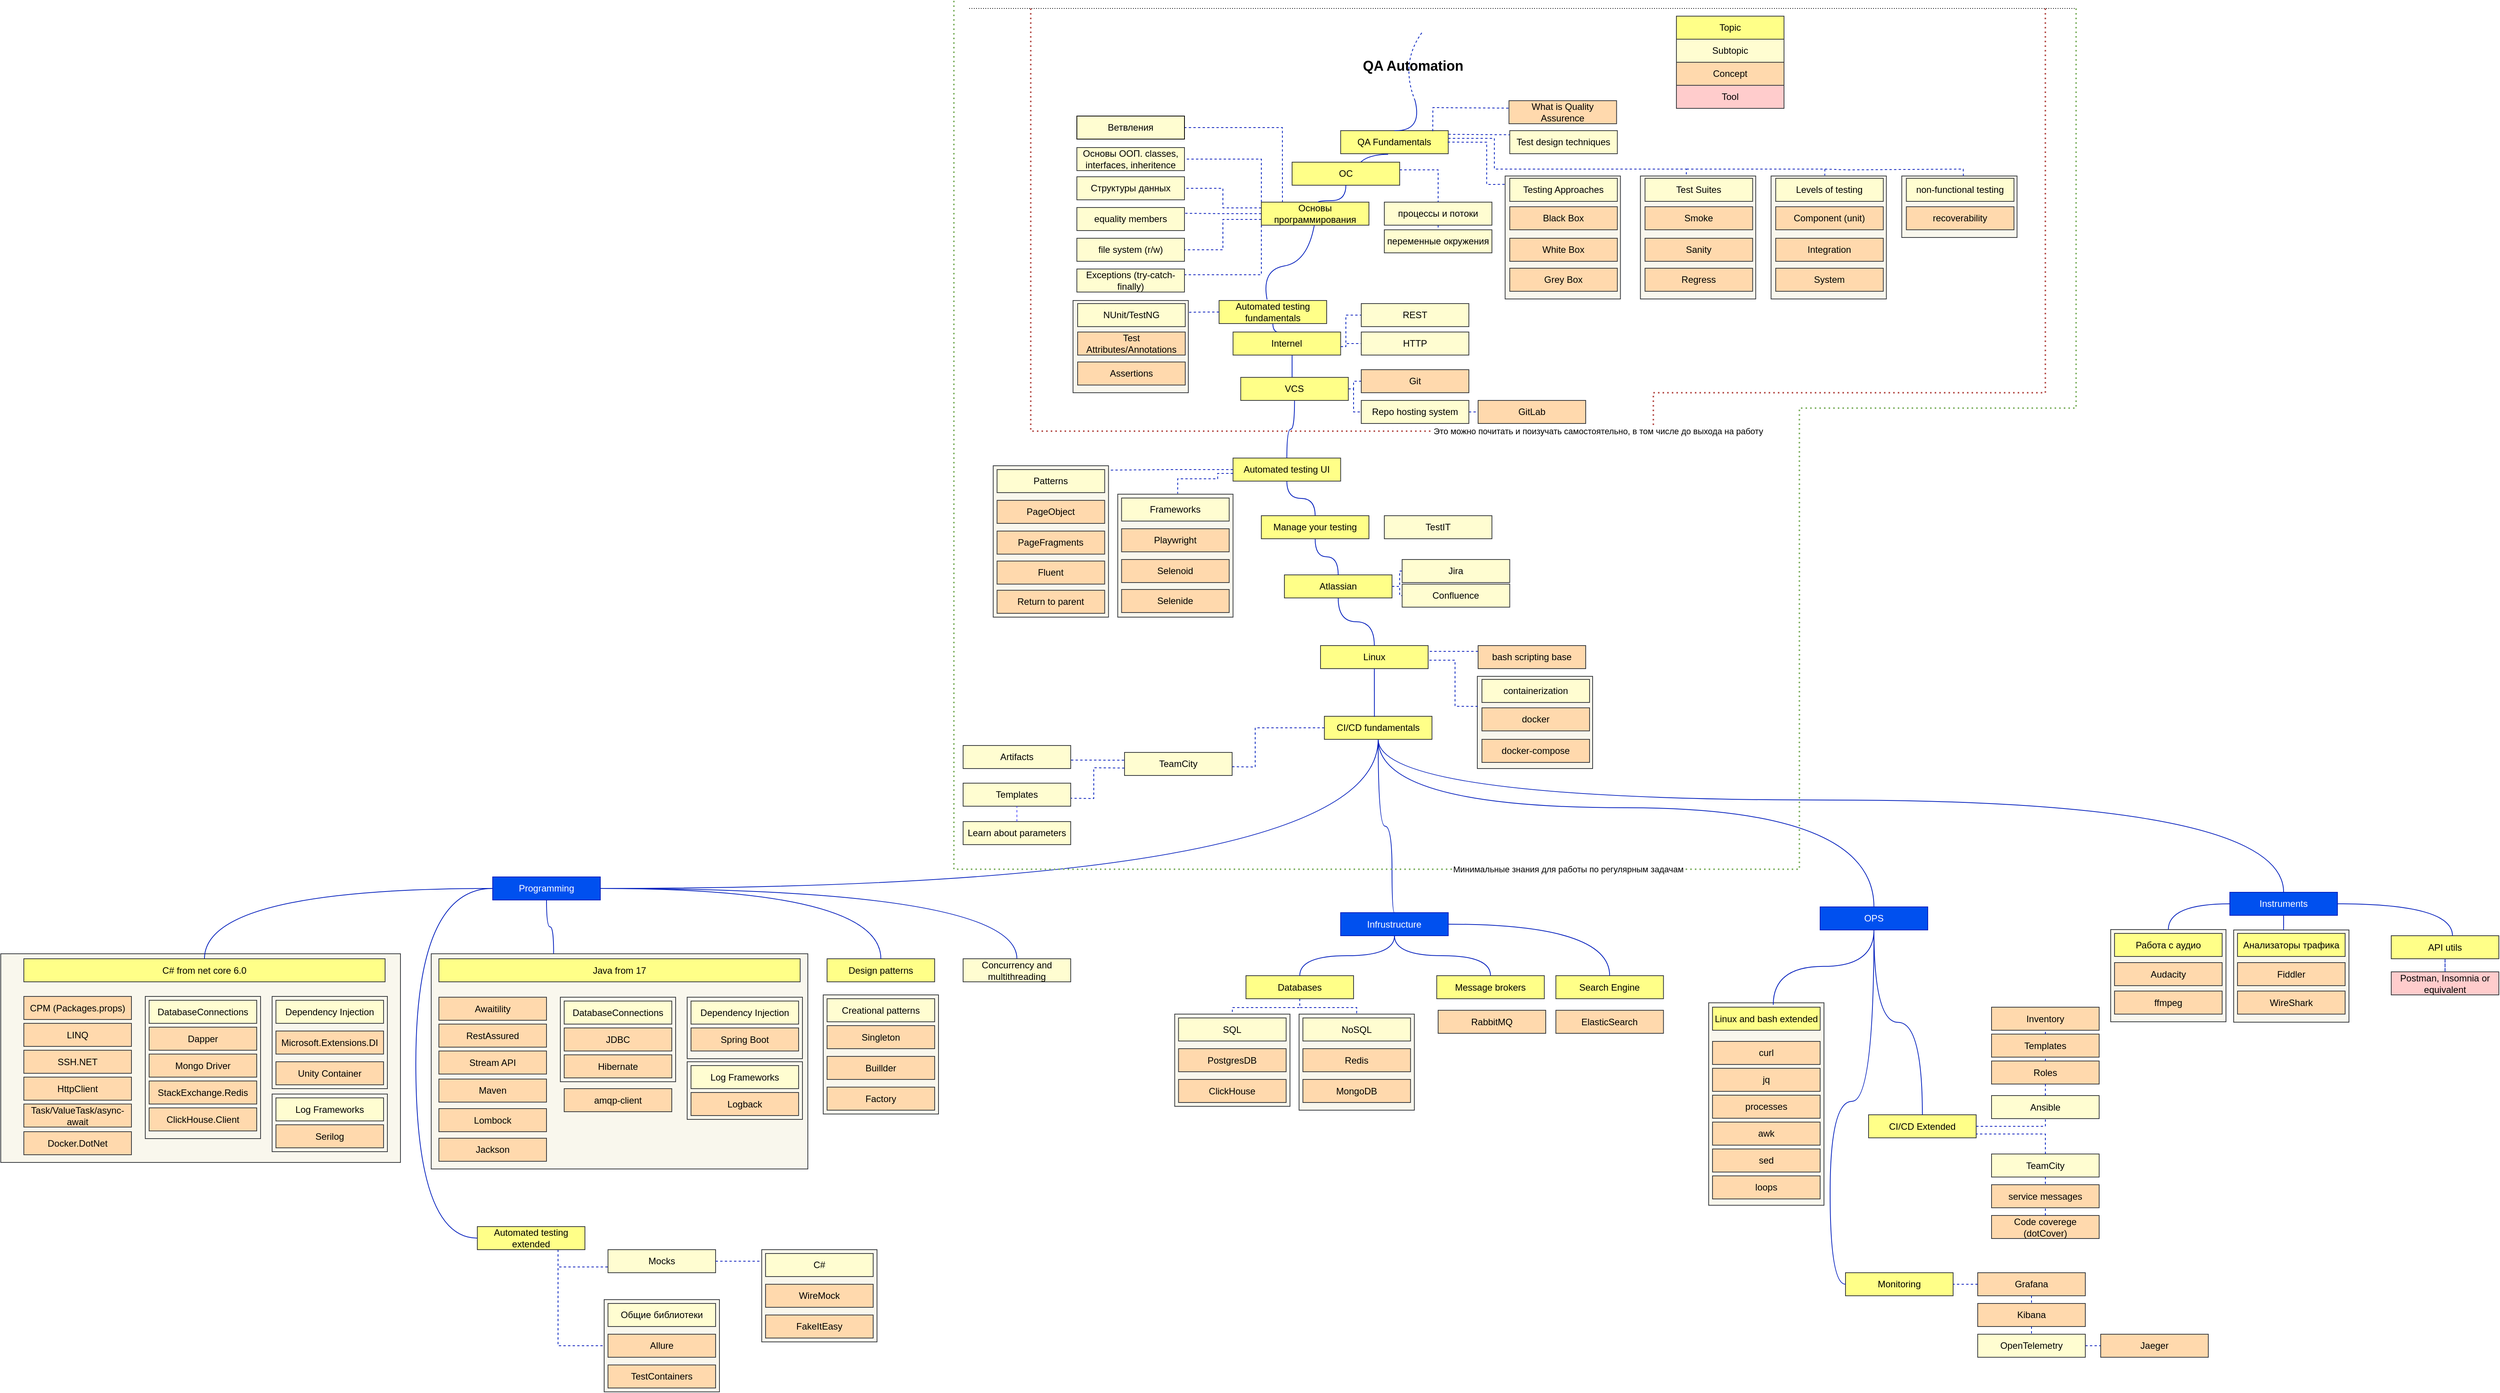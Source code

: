 <mxfile version="24.6.4" type="github">
  <diagram name="Страница — 1" id="038dbb3l91Fe1eXV_z9x">
    <mxGraphModel dx="6434" dy="3656" grid="1" gridSize="10" guides="1" tooltips="1" connect="1" arrows="1" fold="1" page="1" pageScale="1" pageWidth="827" pageHeight="1169" math="0" shadow="0">
      <root>
        <mxCell id="0" />
        <mxCell id="1" parent="0" />
        <mxCell id="6UL8KgyMFbQNxVSEd4sD-1" value="" style="rounded=0;whiteSpace=wrap;html=1;fillColor=#f9f7ed;strokeColor=#36393d;" vertex="1" parent="1">
          <mxGeometry x="-970" y="1240" width="490" height="280" as="geometry" />
        </mxCell>
        <mxCell id="6UL8KgyMFbQNxVSEd4sD-2" value="" style="rounded=0;whiteSpace=wrap;html=1;fillColor=#f9f7ed;strokeColor=#36393d;" vertex="1" parent="1">
          <mxGeometry x="-1530" y="1240" width="520" height="271.5" as="geometry" />
        </mxCell>
        <mxCell id="6UL8KgyMFbQNxVSEd4sD-3" value="" style="rounded=0;whiteSpace=wrap;html=1;fillColor=#f9f7ed;strokeColor=#36393d;" vertex="1" parent="1">
          <mxGeometry x="692" y="1303.75" width="150" height="263.5" as="geometry" />
        </mxCell>
        <mxCell id="6UL8KgyMFbQNxVSEd4sD-4" value="" style="rounded=0;whiteSpace=wrap;html=1;fillColor=#f9f7ed;strokeColor=#36393d;" vertex="1" parent="1">
          <mxGeometry x="1375" y="1209" width="150" height="120" as="geometry" />
        </mxCell>
        <mxCell id="6UL8KgyMFbQNxVSEd4sD-5" value="" style="rounded=0;whiteSpace=wrap;html=1;fillColor=#f9f7ed;strokeColor=#36393d;" vertex="1" parent="1">
          <mxGeometry x="1215" y="1208.5" width="150" height="120" as="geometry" />
        </mxCell>
        <mxCell id="6UL8KgyMFbQNxVSEd4sD-6" value="" style="rounded=0;whiteSpace=wrap;html=1;fillColor=#f9f7ed;strokeColor=#36393d;" vertex="1" parent="1">
          <mxGeometry x="-460" y="1293.5" width="150" height="155" as="geometry" />
        </mxCell>
        <mxCell id="6UL8KgyMFbQNxVSEd4sD-7" value="" style="rounded=0;whiteSpace=wrap;html=1;fillColor=#f9f7ed;strokeColor=#36393d;" vertex="1" parent="1">
          <mxGeometry x="159.09" y="1318.5" width="150" height="125" as="geometry" />
        </mxCell>
        <mxCell id="6UL8KgyMFbQNxVSEd4sD-8" value="" style="rounded=0;whiteSpace=wrap;html=1;fillColor=#f9f7ed;strokeColor=#36393d;" vertex="1" parent="1">
          <mxGeometry x="-2.73" y="1318.5" width="150" height="120" as="geometry" />
        </mxCell>
        <mxCell id="6UL8KgyMFbQNxVSEd4sD-9" value="" style="endArrow=none;html=1;curved=1;dashed=1;strokeColor=#001DBC;fillColor=#0050ef;" edge="1" parent="1">
          <mxGeometry width="50" height="50" relative="1" as="geometry">
            <mxPoint x="310" y="130" as="sourcePoint" />
            <mxPoint x="320" y="40" as="targetPoint" />
            <Array as="points">
              <mxPoint x="290" y="80" />
            </Array>
          </mxGeometry>
        </mxCell>
        <mxCell id="6UL8KgyMFbQNxVSEd4sD-10" value="Topic" style="rounded=0;whiteSpace=wrap;html=1;fillColor=#ffff88;strokeColor=#36393d;" vertex="1" parent="1">
          <mxGeometry x="650" y="20" width="140" height="30" as="geometry" />
        </mxCell>
        <mxCell id="6UL8KgyMFbQNxVSEd4sD-11" value="Subtopic" style="rounded=0;whiteSpace=wrap;html=1;fillColor=#FFFDD1;strokeColor=#36393d;" vertex="1" parent="1">
          <mxGeometry x="650" y="50" width="140" height="30" as="geometry" />
        </mxCell>
        <mxCell id="6UL8KgyMFbQNxVSEd4sD-12" value="Concept" style="rounded=0;whiteSpace=wrap;html=1;fillColor=#FFD9AD;strokeColor=#36393d;" vertex="1" parent="1">
          <mxGeometry x="650" y="80" width="140" height="30" as="geometry" />
        </mxCell>
        <mxCell id="6UL8KgyMFbQNxVSEd4sD-13" value="Tool" style="rounded=0;whiteSpace=wrap;html=1;fillColor=#ffcccc;strokeColor=#36393d;" vertex="1" parent="1">
          <mxGeometry x="650" y="110" width="140" height="30" as="geometry" />
        </mxCell>
        <mxCell id="6UL8KgyMFbQNxVSEd4sD-14" value="QA Fundamentals" style="rounded=0;whiteSpace=wrap;html=1;fillColor=#ffff88;strokeColor=#36393d;" vertex="1" parent="1">
          <mxGeometry x="213.18" y="169" width="140" height="30" as="geometry" />
        </mxCell>
        <mxCell id="6UL8KgyMFbQNxVSEd4sD-15" value="" style="endArrow=none;html=1;curved=1;exitX=0.5;exitY=0;exitDx=0;exitDy=0;strokeColor=#001DBC;fillColor=#0050ef;" edge="1" parent="1" source="6UL8KgyMFbQNxVSEd4sD-14">
          <mxGeometry width="50" height="50" relative="1" as="geometry">
            <mxPoint x="400" y="240" as="sourcePoint" />
            <mxPoint x="310" y="130" as="targetPoint" />
            <Array as="points">
              <mxPoint x="320" y="170" />
            </Array>
          </mxGeometry>
        </mxCell>
        <mxCell id="6UL8KgyMFbQNxVSEd4sD-16" value="&lt;b style=&quot;&quot;&gt;&lt;font style=&quot;font-size: 18px;&quot;&gt;QA Automation&amp;nbsp;&lt;/font&gt;&lt;br&gt;&lt;/b&gt;" style="text;html=1;strokeColor=none;fillColor=none;align=center;verticalAlign=middle;whiteSpace=wrap;rounded=0;" vertex="1" parent="1">
          <mxGeometry x="240" y="60" width="140" height="50" as="geometry" />
        </mxCell>
        <mxCell id="6UL8KgyMFbQNxVSEd4sD-17" value="What is Quality Assurence" style="rounded=0;whiteSpace=wrap;html=1;fillColor=#FFD9AD;strokeColor=#36393d;" vertex="1" parent="1">
          <mxGeometry x="432.18" y="130" width="140" height="30" as="geometry" />
        </mxCell>
        <mxCell id="6UL8KgyMFbQNxVSEd4sD-18" value="" style="rounded=0;whiteSpace=wrap;html=1;fillColor=#f9f7ed;strokeColor=#36393d;" vertex="1" parent="1">
          <mxGeometry x="427.18" y="228" width="150" height="160" as="geometry" />
        </mxCell>
        <mxCell id="6UL8KgyMFbQNxVSEd4sD-19" value="Testing Approaches" style="rounded=0;whiteSpace=wrap;html=1;fillColor=#FFFDD1;strokeColor=#36393d;" vertex="1" parent="1">
          <mxGeometry x="433.18" y="231" width="140" height="30" as="geometry" />
        </mxCell>
        <mxCell id="6UL8KgyMFbQNxVSEd4sD-20" value="White Box" style="rounded=0;whiteSpace=wrap;html=1;fillColor=#FFD9AD;strokeColor=#36393d;" vertex="1" parent="1">
          <mxGeometry x="433.18" y="309" width="140" height="30" as="geometry" />
        </mxCell>
        <mxCell id="6UL8KgyMFbQNxVSEd4sD-21" value="Black Box" style="rounded=0;whiteSpace=wrap;html=1;fillColor=#FFD9AD;strokeColor=#36393d;" vertex="1" parent="1">
          <mxGeometry x="433.18" y="268" width="140" height="30" as="geometry" />
        </mxCell>
        <mxCell id="6UL8KgyMFbQNxVSEd4sD-22" value="Grey Box" style="rounded=0;whiteSpace=wrap;html=1;fillColor=#FFD9AD;strokeColor=#36393d;" vertex="1" parent="1">
          <mxGeometry x="433.18" y="348" width="140" height="30" as="geometry" />
        </mxCell>
        <mxCell id="6UL8KgyMFbQNxVSEd4sD-23" value="" style="endArrow=none;html=1;strokeColor=#001DBC;dashed=1;rounded=0;exitX=0.856;exitY=0.024;exitDx=0;exitDy=0;exitPerimeter=0;entryX=0;entryY=0.324;entryDx=0;entryDy=0;entryPerimeter=0;fillColor=#0050ef;" edge="1" parent="1" source="6UL8KgyMFbQNxVSEd4sD-14" target="6UL8KgyMFbQNxVSEd4sD-17">
          <mxGeometry width="50" height="50" relative="1" as="geometry">
            <mxPoint x="346.18" y="159.0" as="sourcePoint" />
            <mxPoint x="403.18" y="159" as="targetPoint" />
            <Array as="points">
              <mxPoint x="333.18" y="139" />
            </Array>
          </mxGeometry>
        </mxCell>
        <mxCell id="6UL8KgyMFbQNxVSEd4sD-24" style="edgeStyle=orthogonalEdgeStyle;rounded=0;orthogonalLoop=1;jettySize=auto;html=1;entryX=0.43;entryY=0.014;entryDx=0;entryDy=0;curved=1;endArrow=none;endFill=0;fillColor=#0050ef;strokeColor=#001DBC;entryPerimeter=0;" edge="1" parent="1" source="6UL8KgyMFbQNxVSEd4sD-25" target="6UL8KgyMFbQNxVSEd4sD-199">
          <mxGeometry relative="1" as="geometry">
            <Array as="points">
              <mxPoint x="125" y="431" />
            </Array>
          </mxGeometry>
        </mxCell>
        <mxCell id="6UL8KgyMFbQNxVSEd4sD-25" value="Automated testing fundamentals" style="rounded=0;whiteSpace=wrap;html=1;fillColor=#ffff88;strokeColor=#36393d;" vertex="1" parent="1">
          <mxGeometry x="55" y="390" width="140" height="30" as="geometry" />
        </mxCell>
        <mxCell id="6UL8KgyMFbQNxVSEd4sD-26" value="" style="endArrow=none;html=1;curved=1;exitX=0.639;exitY=-0.005;exitDx=0;exitDy=0;strokeColor=#001DBC;entryX=0.441;entryY=1.023;entryDx=0;entryDy=0;entryPerimeter=0;fillColor=#0050ef;exitPerimeter=0;" edge="1" parent="1" source="6UL8KgyMFbQNxVSEd4sD-191" target="6UL8KgyMFbQNxVSEd4sD-14">
          <mxGeometry width="50" height="50" relative="1" as="geometry">
            <mxPoint x="185.0" y="231.09" as="sourcePoint" />
            <mxPoint x="113.18" y="179" as="targetPoint" />
            <Array as="points">
              <mxPoint x="250" y="200" />
            </Array>
          </mxGeometry>
        </mxCell>
        <mxCell id="6UL8KgyMFbQNxVSEd4sD-27" value="" style="rounded=0;whiteSpace=wrap;html=1;fillColor=#f9f7ed;strokeColor=#36393d;" vertex="1" parent="1">
          <mxGeometry x="-135" y="390" width="150" height="120" as="geometry" />
        </mxCell>
        <mxCell id="6UL8KgyMFbQNxVSEd4sD-28" value="NUnit/TestNG" style="rounded=0;whiteSpace=wrap;html=1;fillColor=#FFFDD1;strokeColor=#36393d;" vertex="1" parent="1">
          <mxGeometry x="-129" y="394" width="140" height="30" as="geometry" />
        </mxCell>
        <mxCell id="6UL8KgyMFbQNxVSEd4sD-29" value="Assertions" style="rounded=0;whiteSpace=wrap;html=1;fillColor=#FFD9AD;strokeColor=#36393d;" vertex="1" parent="1">
          <mxGeometry x="-129" y="470" width="140" height="30" as="geometry" />
        </mxCell>
        <mxCell id="6UL8KgyMFbQNxVSEd4sD-30" value="Test Attributes/Annotations" style="rounded=0;whiteSpace=wrap;html=1;fillColor=#FFD9AD;strokeColor=#36393d;" vertex="1" parent="1">
          <mxGeometry x="-129" y="431" width="140" height="30" as="geometry" />
        </mxCell>
        <mxCell id="6UL8KgyMFbQNxVSEd4sD-31" value="" style="endArrow=none;html=1;exitX=0;exitY=0.5;exitDx=0;exitDy=0;strokeColor=#001DBC;entryX=0.998;entryY=0.128;entryDx=0;entryDy=0;dashed=1;entryPerimeter=0;rounded=0;fillColor=#0050ef;" edge="1" parent="1" source="6UL8KgyMFbQNxVSEd4sD-25" target="6UL8KgyMFbQNxVSEd4sD-27">
          <mxGeometry width="50" height="50" relative="1" as="geometry">
            <mxPoint x="355" y="305" as="sourcePoint" />
            <mxPoint x="429" y="343" as="targetPoint" />
            <Array as="points">
              <mxPoint x="35" y="405" />
            </Array>
          </mxGeometry>
        </mxCell>
        <mxCell id="6UL8KgyMFbQNxVSEd4sD-32" style="edgeStyle=orthogonalEdgeStyle;rounded=0;orthogonalLoop=1;jettySize=auto;html=1;entryX=0.5;entryY=0;entryDx=0;entryDy=0;endArrow=none;endFill=0;fillColor=#0050ef;strokeColor=#001DBC;dashed=1;" edge="1" parent="1" source="6UL8KgyMFbQNxVSEd4sD-33" target="6UL8KgyMFbQNxVSEd4sD-34">
          <mxGeometry relative="1" as="geometry" />
        </mxCell>
        <mxCell id="6UL8KgyMFbQNxVSEd4sD-33" value="API utils" style="rounded=0;whiteSpace=wrap;html=1;fillColor=#ffff88;strokeColor=#36393d;" vertex="1" parent="1">
          <mxGeometry x="1580" y="1216.5" width="140" height="30" as="geometry" />
        </mxCell>
        <mxCell id="6UL8KgyMFbQNxVSEd4sD-34" value="Postman, Insomnia or equivalent" style="rounded=0;whiteSpace=wrap;html=1;fillColor=#ffcccc;strokeColor=#36393d;" vertex="1" parent="1">
          <mxGeometry x="1580" y="1263.5" width="140" height="30" as="geometry" />
        </mxCell>
        <mxCell id="6UL8KgyMFbQNxVSEd4sD-35" style="edgeStyle=orthogonalEdgeStyle;rounded=0;orthogonalLoop=1;jettySize=auto;html=1;entryX=1;entryY=0.5;entryDx=0;entryDy=0;curved=1;endArrow=none;endFill=0;fillColor=#0050ef;strokeColor=#001DBC;" edge="1" parent="1" source="6UL8KgyMFbQNxVSEd4sD-39" target="6UL8KgyMFbQNxVSEd4sD-240">
          <mxGeometry relative="1" as="geometry">
            <Array as="points">
              <mxPoint x="262" y="1155" />
            </Array>
          </mxGeometry>
        </mxCell>
        <mxCell id="6UL8KgyMFbQNxVSEd4sD-36" style="edgeStyle=orthogonalEdgeStyle;rounded=0;orthogonalLoop=1;jettySize=auto;html=1;entryX=0.5;entryY=0;entryDx=0;entryDy=0;fillColor=#0050ef;strokeColor=#001DBC;curved=1;endArrow=none;endFill=0;" edge="1" parent="1" source="6UL8KgyMFbQNxVSEd4sD-39" target="6UL8KgyMFbQNxVSEd4sD-247">
          <mxGeometry relative="1" as="geometry">
            <Array as="points">
              <mxPoint x="262" y="1074" />
              <mxPoint x="280" y="1074" />
              <mxPoint x="280" y="1186" />
            </Array>
          </mxGeometry>
        </mxCell>
        <mxCell id="6UL8KgyMFbQNxVSEd4sD-37" style="edgeStyle=orthogonalEdgeStyle;rounded=0;orthogonalLoop=1;jettySize=auto;html=1;entryX=0.5;entryY=0;entryDx=0;entryDy=0;curved=1;endArrow=none;endFill=0;fillColor=#0050ef;strokeColor=#001DBC;" edge="1" parent="1" source="6UL8KgyMFbQNxVSEd4sD-39" target="6UL8KgyMFbQNxVSEd4sD-243">
          <mxGeometry relative="1" as="geometry">
            <Array as="points">
              <mxPoint x="262" y="1050" />
              <mxPoint x="907" y="1050" />
            </Array>
          </mxGeometry>
        </mxCell>
        <mxCell id="6UL8KgyMFbQNxVSEd4sD-38" style="edgeStyle=orthogonalEdgeStyle;rounded=0;orthogonalLoop=1;jettySize=auto;html=1;entryX=0.5;entryY=0;entryDx=0;entryDy=0;fillColor=#0050ef;strokeColor=#001DBC;endArrow=none;endFill=0;curved=1;" edge="1" parent="1" source="6UL8KgyMFbQNxVSEd4sD-39" target="6UL8KgyMFbQNxVSEd4sD-235">
          <mxGeometry relative="1" as="geometry">
            <Array as="points">
              <mxPoint x="262" y="1040" />
              <mxPoint x="1440" y="1040" />
            </Array>
          </mxGeometry>
        </mxCell>
        <mxCell id="6UL8KgyMFbQNxVSEd4sD-39" value="CI/CD fundamentals" style="rounded=0;whiteSpace=wrap;html=1;fillColor=#ffff88;strokeColor=#36393d;" vertex="1" parent="1">
          <mxGeometry x="192" y="931" width="140" height="30" as="geometry" />
        </mxCell>
        <mxCell id="6UL8KgyMFbQNxVSEd4sD-40" value="TeamCity" style="rounded=0;whiteSpace=wrap;html=1;fillColor=#FFFDD1;strokeColor=#36393d;" vertex="1" parent="1">
          <mxGeometry x="-68" y="978" width="140" height="30" as="geometry" />
        </mxCell>
        <mxCell id="6UL8KgyMFbQNxVSEd4sD-41" value="Templates" style="rounded=0;whiteSpace=wrap;html=1;fillColor=#FFFDD1;strokeColor=#36393d;" vertex="1" parent="1">
          <mxGeometry x="-278" y="1018" width="140" height="30" as="geometry" />
        </mxCell>
        <mxCell id="6UL8KgyMFbQNxVSEd4sD-42" value="Learn about parameters" style="rounded=0;whiteSpace=wrap;html=1;fillColor=#FFFDD1;strokeColor=#36393d;" vertex="1" parent="1">
          <mxGeometry x="-278" y="1068" width="140" height="30" as="geometry" />
        </mxCell>
        <mxCell id="6UL8KgyMFbQNxVSEd4sD-43" value="" style="endArrow=none;html=1;strokeColor=#001DBC;dashed=1;entryX=1.002;entryY=0.62;entryDx=0;entryDy=0;entryPerimeter=0;rounded=0;fillColor=#0050ef;" edge="1" parent="1" source="6UL8KgyMFbQNxVSEd4sD-39" target="6UL8KgyMFbQNxVSEd4sD-40">
          <mxGeometry width="50" height="50" relative="1" as="geometry">
            <mxPoint x="192" y="948" as="sourcePoint" />
            <mxPoint x="571" y="1043" as="targetPoint" />
            <Array as="points">
              <mxPoint x="102" y="946" />
              <mxPoint x="102" y="997" />
            </Array>
          </mxGeometry>
        </mxCell>
        <mxCell id="6UL8KgyMFbQNxVSEd4sD-44" value="" style="endArrow=none;html=1;strokeColor=#001DBC;dashed=1;entryX=1.002;entryY=0.655;entryDx=0;entryDy=0;exitX=-0.001;exitY=0.678;exitDx=0;exitDy=0;exitPerimeter=0;entryPerimeter=0;rounded=0;fillColor=#0050ef;" edge="1" parent="1" source="6UL8KgyMFbQNxVSEd4sD-40" target="6UL8KgyMFbQNxVSEd4sD-41">
          <mxGeometry width="50" height="50" relative="1" as="geometry">
            <mxPoint x="711" y="1044" as="sourcePoint" />
            <mxPoint x="581" y="1053" as="targetPoint" />
            <Array as="points">
              <mxPoint x="-108" y="998" />
              <mxPoint x="-108" y="1038" />
            </Array>
          </mxGeometry>
        </mxCell>
        <mxCell id="6UL8KgyMFbQNxVSEd4sD-45" value="" style="endArrow=none;html=1;curved=1;strokeColor=#504dfe;dashed=1;entryX=0.5;entryY=1;entryDx=0;entryDy=0;exitX=0.5;exitY=0;exitDx=0;exitDy=0;" edge="1" parent="1" source="6UL8KgyMFbQNxVSEd4sD-42" target="6UL8KgyMFbQNxVSEd4sD-41">
          <mxGeometry width="50" height="50" relative="1" as="geometry">
            <mxPoint x="680" y="1093" as="sourcePoint" />
            <mxPoint x="711" y="1093" as="targetPoint" />
            <Array as="points" />
          </mxGeometry>
        </mxCell>
        <mxCell id="6UL8KgyMFbQNxVSEd4sD-46" value="Linux" style="rounded=0;whiteSpace=wrap;html=1;fillColor=#ffff88;strokeColor=#36393d;" vertex="1" parent="1">
          <mxGeometry x="187" y="839" width="140" height="30" as="geometry" />
        </mxCell>
        <mxCell id="6UL8KgyMFbQNxVSEd4sD-47" value="bash scripting base" style="rounded=0;whiteSpace=wrap;html=1;fillColor=#FFD9AD;strokeColor=#36393d;" vertex="1" parent="1">
          <mxGeometry x="392" y="839" width="140" height="30" as="geometry" />
        </mxCell>
        <mxCell id="6UL8KgyMFbQNxVSEd4sD-48" value="" style="rounded=0;whiteSpace=wrap;html=1;fillColor=#f9f7ed;strokeColor=#36393d;" vertex="1" parent="1">
          <mxGeometry x="391" y="879" width="150" height="120" as="geometry" />
        </mxCell>
        <mxCell id="6UL8KgyMFbQNxVSEd4sD-49" value="containerization" style="rounded=0;whiteSpace=wrap;html=1;fillColor=#FFFDD1;strokeColor=#36393d;" vertex="1" parent="1">
          <mxGeometry x="397" y="883" width="140" height="30" as="geometry" />
        </mxCell>
        <mxCell id="6UL8KgyMFbQNxVSEd4sD-50" value="docker-compose" style="rounded=0;whiteSpace=wrap;html=1;fillColor=#FFD9AD;strokeColor=#36393d;" vertex="1" parent="1">
          <mxGeometry x="397" y="961" width="140" height="30" as="geometry" />
        </mxCell>
        <mxCell id="6UL8KgyMFbQNxVSEd4sD-51" value="docker" style="rounded=0;whiteSpace=wrap;html=1;fillColor=#FFD9AD;strokeColor=#36393d;" vertex="1" parent="1">
          <mxGeometry x="397" y="920" width="140" height="30" as="geometry" />
        </mxCell>
        <mxCell id="6UL8KgyMFbQNxVSEd4sD-52" value="" style="endArrow=none;html=1;strokeColor=#001DBC;dashed=1;rounded=0;entryX=1.002;entryY=0.634;entryDx=0;entryDy=0;exitX=0.004;exitY=0.326;exitDx=0;exitDy=0;exitPerimeter=0;entryPerimeter=0;fillColor=#0050ef;" edge="1" parent="1" source="6UL8KgyMFbQNxVSEd4sD-48" target="6UL8KgyMFbQNxVSEd4sD-46">
          <mxGeometry width="50" height="50" relative="1" as="geometry">
            <mxPoint x="392" y="918" as="sourcePoint" />
            <mxPoint x="177" y="829" as="targetPoint" />
            <Array as="points">
              <mxPoint x="362" y="918" />
              <mxPoint x="362" y="858" />
            </Array>
          </mxGeometry>
        </mxCell>
        <mxCell id="6UL8KgyMFbQNxVSEd4sD-53" value="" style="endArrow=none;html=1;exitX=0.995;exitY=0.497;exitDx=0;exitDy=0;strokeColor=#001DBC;entryX=-0.001;entryY=0.068;entryDx=0;entryDy=0;dashed=1;entryPerimeter=0;rounded=0;exitPerimeter=0;fillColor=#0050ef;" edge="1" parent="1" source="6UL8KgyMFbQNxVSEd4sD-14" target="6UL8KgyMFbQNxVSEd4sD-18">
          <mxGeometry width="50" height="50" relative="1" as="geometry">
            <mxPoint x="353.18" y="184" as="sourcePoint" />
            <mxPoint x="427.18" y="222" as="targetPoint" />
            <Array as="points">
              <mxPoint x="403.18" y="184" />
              <mxPoint x="403.18" y="239" />
            </Array>
          </mxGeometry>
        </mxCell>
        <mxCell id="6UL8KgyMFbQNxVSEd4sD-54" value="" style="rounded=0;whiteSpace=wrap;html=1;fillColor=#f9f7ed;strokeColor=#36393d;" vertex="1" parent="1">
          <mxGeometry x="773.18" y="228" width="150" height="160" as="geometry" />
        </mxCell>
        <mxCell id="6UL8KgyMFbQNxVSEd4sD-55" value="Levels of testing" style="rounded=0;whiteSpace=wrap;html=1;fillColor=#FFFDD1;strokeColor=#36393d;" vertex="1" parent="1">
          <mxGeometry x="779.18" y="231" width="140" height="30" as="geometry" />
        </mxCell>
        <mxCell id="6UL8KgyMFbQNxVSEd4sD-56" value="Integration" style="rounded=0;whiteSpace=wrap;html=1;fillColor=#FFD9AD;strokeColor=#36393d;" vertex="1" parent="1">
          <mxGeometry x="779.18" y="309" width="140" height="30" as="geometry" />
        </mxCell>
        <mxCell id="6UL8KgyMFbQNxVSEd4sD-57" value="Component (unit)" style="rounded=0;whiteSpace=wrap;html=1;fillColor=#FFD9AD;strokeColor=#36393d;" vertex="1" parent="1">
          <mxGeometry x="779.18" y="268" width="140" height="30" as="geometry" />
        </mxCell>
        <mxCell id="6UL8KgyMFbQNxVSEd4sD-58" value="System" style="rounded=0;whiteSpace=wrap;html=1;fillColor=#FFD9AD;strokeColor=#36393d;" vertex="1" parent="1">
          <mxGeometry x="779.18" y="348" width="140" height="30" as="geometry" />
        </mxCell>
        <mxCell id="6UL8KgyMFbQNxVSEd4sD-59" value="" style="rounded=0;whiteSpace=wrap;html=1;fillColor=#f9f7ed;strokeColor=#36393d;" vertex="1" parent="1">
          <mxGeometry x="603.18" y="228" width="150" height="160" as="geometry" />
        </mxCell>
        <mxCell id="6UL8KgyMFbQNxVSEd4sD-60" value="Test Suites" style="rounded=0;whiteSpace=wrap;html=1;fillColor=#FFFDD1;strokeColor=#36393d;" vertex="1" parent="1">
          <mxGeometry x="609.18" y="231" width="140" height="30" as="geometry" />
        </mxCell>
        <mxCell id="6UL8KgyMFbQNxVSEd4sD-61" value="Sanity" style="rounded=0;whiteSpace=wrap;html=1;fillColor=#FFD9AD;strokeColor=#36393d;" vertex="1" parent="1">
          <mxGeometry x="609.18" y="309" width="140" height="30" as="geometry" />
        </mxCell>
        <mxCell id="6UL8KgyMFbQNxVSEd4sD-62" value="Smoke" style="rounded=0;whiteSpace=wrap;html=1;fillColor=#FFD9AD;strokeColor=#36393d;" vertex="1" parent="1">
          <mxGeometry x="609.18" y="268" width="140" height="30" as="geometry" />
        </mxCell>
        <mxCell id="6UL8KgyMFbQNxVSEd4sD-63" value="Regress" style="rounded=0;whiteSpace=wrap;html=1;fillColor=#FFD9AD;strokeColor=#36393d;" vertex="1" parent="1">
          <mxGeometry x="609.18" y="348" width="140" height="30" as="geometry" />
        </mxCell>
        <mxCell id="6UL8KgyMFbQNxVSEd4sD-64" value="Test design techniques" style="rounded=0;whiteSpace=wrap;html=1;fillColor=#FFFDD1;strokeColor=#36393d;" vertex="1" parent="1">
          <mxGeometry x="433.18" y="169" width="140" height="30" as="geometry" />
        </mxCell>
        <mxCell id="6UL8KgyMFbQNxVSEd4sD-65" value="" style="endArrow=none;html=1;strokeColor=#001DBC;dashed=1;rounded=0;exitX=1.002;exitY=0.159;exitDx=0;exitDy=0;exitPerimeter=0;entryX=-0.002;entryY=0.178;entryDx=0;entryDy=0;entryPerimeter=0;fillColor=#0050ef;" edge="1" parent="1" source="6UL8KgyMFbQNxVSEd4sD-14" target="6UL8KgyMFbQNxVSEd4sD-64">
          <mxGeometry width="50" height="50" relative="1" as="geometry">
            <mxPoint x="341.18" y="178" as="sourcePoint" />
            <mxPoint x="443.18" y="140" as="targetPoint" />
            <Array as="points">
              <mxPoint x="383.18" y="174" />
            </Array>
          </mxGeometry>
        </mxCell>
        <mxCell id="6UL8KgyMFbQNxVSEd4sD-66" value="" style="rounded=0;whiteSpace=wrap;html=1;fillColor=#f9f7ed;strokeColor=#36393d;" vertex="1" parent="1">
          <mxGeometry x="943.18" y="228" width="150" height="80" as="geometry" />
        </mxCell>
        <mxCell id="6UL8KgyMFbQNxVSEd4sD-67" value="non-functional testing" style="rounded=0;whiteSpace=wrap;html=1;fillColor=#FFFDD1;strokeColor=#36393d;" vertex="1" parent="1">
          <mxGeometry x="949.18" y="231" width="140" height="30" as="geometry" />
        </mxCell>
        <mxCell id="6UL8KgyMFbQNxVSEd4sD-68" value="recoverability" style="rounded=0;whiteSpace=wrap;html=1;fillColor=#FFD9AD;strokeColor=#36393d;" vertex="1" parent="1">
          <mxGeometry x="949.18" y="268" width="140" height="30" as="geometry" />
        </mxCell>
        <mxCell id="6UL8KgyMFbQNxVSEd4sD-69" value="" style="endArrow=none;html=1;exitX=0.995;exitY=0.497;exitDx=0;exitDy=0;strokeColor=#001DBC;dashed=1;rounded=0;exitPerimeter=0;entryX=0.397;entryY=-0.004;entryDx=0;entryDy=0;entryPerimeter=0;fillColor=#0050ef;" edge="1" parent="1" target="6UL8KgyMFbQNxVSEd4sD-59">
          <mxGeometry width="50" height="50" relative="1" as="geometry">
            <mxPoint x="353.18" y="179" as="sourcePoint" />
            <mxPoint x="663.18" y="199" as="targetPoint" />
            <Array as="points">
              <mxPoint x="413.18" y="179" />
              <mxPoint x="413.18" y="219" />
              <mxPoint x="663.18" y="219" />
            </Array>
          </mxGeometry>
        </mxCell>
        <mxCell id="6UL8KgyMFbQNxVSEd4sD-70" value="" style="endArrow=none;html=1;strokeColor=#001DBC;dashed=1;rounded=0;entryX=0.466;entryY=-0.005;entryDx=0;entryDy=0;entryPerimeter=0;fillColor=#0050ef;" edge="1" parent="1" target="6UL8KgyMFbQNxVSEd4sD-54">
          <mxGeometry width="50" height="50" relative="1" as="geometry">
            <mxPoint x="663.18" y="219" as="sourcePoint" />
            <mxPoint x="843.18" y="219" as="targetPoint" />
            <Array as="points">
              <mxPoint x="693.18" y="219" />
              <mxPoint x="843.18" y="219" />
            </Array>
          </mxGeometry>
        </mxCell>
        <mxCell id="6UL8KgyMFbQNxVSEd4sD-71" value="" style="endArrow=none;html=1;strokeColor=#001DBC;dashed=1;rounded=0;entryX=0.534;entryY=-0.004;entryDx=0;entryDy=0;entryPerimeter=0;fillColor=#0050ef;" edge="1" parent="1" target="6UL8KgyMFbQNxVSEd4sD-66">
          <mxGeometry width="50" height="50" relative="1" as="geometry">
            <mxPoint x="843.18" y="219" as="sourcePoint" />
            <mxPoint x="1023.18" y="228" as="targetPoint" />
            <Array as="points">
              <mxPoint x="873.18" y="220" />
              <mxPoint x="1023.18" y="219" />
            </Array>
          </mxGeometry>
        </mxCell>
        <mxCell id="6UL8KgyMFbQNxVSEd4sD-72" style="edgeStyle=orthogonalEdgeStyle;rounded=0;orthogonalLoop=1;jettySize=auto;html=1;entryX=1;entryY=0.25;entryDx=0;entryDy=0;endArrow=none;endFill=0;dashed=1;fillColor=#0050ef;strokeColor=#001DBC;" edge="1" parent="1" source="6UL8KgyMFbQNxVSEd4sD-78" target="6UL8KgyMFbQNxVSEd4sD-81">
          <mxGeometry relative="1" as="geometry" />
        </mxCell>
        <mxCell id="6UL8KgyMFbQNxVSEd4sD-73" style="edgeStyle=orthogonalEdgeStyle;rounded=0;orthogonalLoop=1;jettySize=auto;html=1;exitX=0;exitY=1;exitDx=0;exitDy=0;entryX=1;entryY=0.25;entryDx=0;entryDy=0;endArrow=none;endFill=0;dashed=1;fillColor=#0050ef;strokeColor=#001DBC;" edge="1" parent="1" source="6UL8KgyMFbQNxVSEd4sD-78" target="6UL8KgyMFbQNxVSEd4sD-135">
          <mxGeometry relative="1" as="geometry" />
        </mxCell>
        <mxCell id="6UL8KgyMFbQNxVSEd4sD-74" style="edgeStyle=orthogonalEdgeStyle;rounded=0;orthogonalLoop=1;jettySize=auto;html=1;exitX=0;exitY=0;exitDx=0;exitDy=0;entryX=1;entryY=0.5;entryDx=0;entryDy=0;endArrow=none;endFill=0;dashed=1;fillColor=#0050ef;strokeColor=#001DBC;" edge="1" parent="1" source="6UL8KgyMFbQNxVSEd4sD-78" target="6UL8KgyMFbQNxVSEd4sD-80">
          <mxGeometry relative="1" as="geometry" />
        </mxCell>
        <mxCell id="6UL8KgyMFbQNxVSEd4sD-75" style="edgeStyle=orthogonalEdgeStyle;rounded=0;orthogonalLoop=1;jettySize=auto;html=1;exitX=0;exitY=0.25;exitDx=0;exitDy=0;entryX=1;entryY=0.5;entryDx=0;entryDy=0;endArrow=none;endFill=0;dashed=1;fillColor=#0050ef;strokeColor=#001DBC;" edge="1" parent="1" source="6UL8KgyMFbQNxVSEd4sD-78" target="6UL8KgyMFbQNxVSEd4sD-79">
          <mxGeometry relative="1" as="geometry" />
        </mxCell>
        <mxCell id="6UL8KgyMFbQNxVSEd4sD-76" style="edgeStyle=orthogonalEdgeStyle;rounded=0;orthogonalLoop=1;jettySize=auto;html=1;exitX=0;exitY=0.75;exitDx=0;exitDy=0;entryX=1;entryY=0.5;entryDx=0;entryDy=0;endArrow=none;endFill=0;dashed=1;fillColor=#0050ef;strokeColor=#001DBC;" edge="1" parent="1" source="6UL8KgyMFbQNxVSEd4sD-78" target="6UL8KgyMFbQNxVSEd4sD-83">
          <mxGeometry relative="1" as="geometry" />
        </mxCell>
        <mxCell id="6UL8KgyMFbQNxVSEd4sD-77" value="" style="edgeStyle=orthogonalEdgeStyle;rounded=0;orthogonalLoop=1;jettySize=auto;html=1;endArrow=none;endFill=0;dashed=1;fillColor=#0050ef;strokeColor=#001DBC;exitX=0.196;exitY=0.007;exitDx=0;exitDy=0;exitPerimeter=0;entryX=1;entryY=0.5;entryDx=0;entryDy=0;" edge="1" parent="1" source="6UL8KgyMFbQNxVSEd4sD-78" target="6UL8KgyMFbQNxVSEd4sD-168">
          <mxGeometry relative="1" as="geometry">
            <Array as="points">
              <mxPoint x="137" y="165" />
            </Array>
          </mxGeometry>
        </mxCell>
        <mxCell id="6UL8KgyMFbQNxVSEd4sD-78" value="Основы программирования" style="rounded=0;whiteSpace=wrap;html=1;fillColor=#ffff88;strokeColor=#36393d;" vertex="1" parent="1">
          <mxGeometry x="110" y="262" width="140" height="30" as="geometry" />
        </mxCell>
        <mxCell id="6UL8KgyMFbQNxVSEd4sD-79" value="Структуры данных" style="rounded=0;whiteSpace=wrap;html=1;fillColor=#FFFDD1;strokeColor=#36393d;" vertex="1" parent="1">
          <mxGeometry x="-130" y="229" width="140" height="30" as="geometry" />
        </mxCell>
        <mxCell id="6UL8KgyMFbQNxVSEd4sD-80" value="Основы ООП. classes, interfaces, inheritence" style="rounded=0;whiteSpace=wrap;html=1;fillColor=#FFFDD1;strokeColor=#36393d;" vertex="1" parent="1">
          <mxGeometry x="-130" y="191" width="140" height="30" as="geometry" />
        </mxCell>
        <mxCell id="6UL8KgyMFbQNxVSEd4sD-81" value="equality members" style="rounded=0;whiteSpace=wrap;html=1;fillColor=#FFFDD1;strokeColor=#36393d;" vertex="1" parent="1">
          <mxGeometry x="-130" y="269" width="140" height="30" as="geometry" />
        </mxCell>
        <mxCell id="6UL8KgyMFbQNxVSEd4sD-82" value="" style="endArrow=none;html=1;curved=1;exitX=0.446;exitY=-0.044;exitDx=0;exitDy=0;strokeColor=#001DBC;exitPerimeter=0;entryX=0.492;entryY=1.006;entryDx=0;entryDy=0;entryPerimeter=0;fillColor=#0050ef;" edge="1" parent="1" source="6UL8KgyMFbQNxVSEd4sD-25" target="6UL8KgyMFbQNxVSEd4sD-78">
          <mxGeometry width="50" height="50" relative="1" as="geometry">
            <mxPoint x="74" y="358" as="sourcePoint" />
            <mxPoint x="190" y="300" as="targetPoint" />
            <Array as="points">
              <mxPoint x="110" y="350" />
              <mxPoint x="170" y="340" />
            </Array>
          </mxGeometry>
        </mxCell>
        <mxCell id="6UL8KgyMFbQNxVSEd4sD-83" value="file system (r/w)" style="rounded=0;whiteSpace=wrap;html=1;fillColor=#FFFDD1;strokeColor=#36393d;" vertex="1" parent="1">
          <mxGeometry x="-130" y="309" width="140" height="30" as="geometry" />
        </mxCell>
        <mxCell id="6UL8KgyMFbQNxVSEd4sD-84" value="Artifacts" style="rounded=0;whiteSpace=wrap;html=1;fillColor=#FFFDD1;strokeColor=#36393d;" vertex="1" parent="1">
          <mxGeometry x="-278" y="969" width="140" height="30" as="geometry" />
        </mxCell>
        <mxCell id="6UL8KgyMFbQNxVSEd4sD-85" value="" style="endArrow=none;html=1;curved=1;strokeColor=#001DBC;dashed=1;entryX=-0.002;entryY=0.338;entryDx=0;entryDy=0;exitX=1.003;exitY=0.632;exitDx=0;exitDy=0;entryPerimeter=0;exitPerimeter=0;fillColor=#0050ef;" edge="1" parent="1" source="6UL8KgyMFbQNxVSEd4sD-84" target="6UL8KgyMFbQNxVSEd4sD-40">
          <mxGeometry width="50" height="50" relative="1" as="geometry">
            <mxPoint x="-202" y="1078" as="sourcePoint" />
            <mxPoint x="-202" y="1058" as="targetPoint" />
            <Array as="points" />
          </mxGeometry>
        </mxCell>
        <mxCell id="6UL8KgyMFbQNxVSEd4sD-86" value="" style="endArrow=none;html=1;curved=1;strokeColor=#001DBC;entryX=0.5;entryY=1;entryDx=0;entryDy=0;exitX=0.465;exitY=0.023;exitDx=0;exitDy=0;exitPerimeter=0;fillColor=#0050ef;" edge="1" parent="1" source="6UL8KgyMFbQNxVSEd4sD-39" target="6UL8KgyMFbQNxVSEd4sD-46">
          <mxGeometry width="50" height="50" relative="1" as="geometry">
            <mxPoint x="262" y="928" as="sourcePoint" />
            <mxPoint x="87" y="767" as="targetPoint" />
            <Array as="points" />
          </mxGeometry>
        </mxCell>
        <mxCell id="6UL8KgyMFbQNxVSEd4sD-87" value="Минимальные знания для работы по регулярным задачам" style="endArrow=none;dashed=1;html=1;strokeWidth=2;rounded=0;strokeColor=#82b366;fillColor=#d5e8d4;dashPattern=1 2;" edge="1" parent="1">
          <mxGeometry x="0.04" width="50" height="50" relative="1" as="geometry">
            <mxPoint x="-290" as="sourcePoint" />
            <mxPoint x="1170" y="10" as="targetPoint" />
            <Array as="points">
              <mxPoint x="-290" y="1130" />
              <mxPoint x="-30" y="1130" />
              <mxPoint x="810" y="1130" />
              <mxPoint x="810" y="730" />
              <mxPoint x="810" y="530" />
              <mxPoint x="1170" y="530" />
            </Array>
            <mxPoint as="offset" />
          </mxGeometry>
        </mxCell>
        <mxCell id="6UL8KgyMFbQNxVSEd4sD-88" value="Это можно почитать и поизучать самостоятельно, в том числе до выхода на работу" style="endArrow=none;dashed=1;html=1;strokeWidth=2;rounded=0;strokeColor=#b85450;fillColor=#f8cecc;dashPattern=1 2;" edge="1" parent="1">
          <mxGeometry x="0.064" width="50" height="50" relative="1" as="geometry">
            <mxPoint x="-190" y="10" as="sourcePoint" />
            <mxPoint x="1130" y="10" as="targetPoint" />
            <Array as="points">
              <mxPoint x="-190" y="560" />
              <mxPoint x="620" y="560" />
              <mxPoint x="620" y="510" />
              <mxPoint x="1130" y="510" />
            </Array>
            <mxPoint as="offset" />
          </mxGeometry>
        </mxCell>
        <mxCell id="6UL8KgyMFbQNxVSEd4sD-89" value="" style="endArrow=none;html=1;curved=1;exitX=0;exitY=0.25;exitDx=0;exitDy=0;strokeColor=#001DBC;dashed=1;entryX=1;entryY=0.25;entryDx=0;entryDy=0;fillColor=#0050ef;" edge="1" parent="1" source="6UL8KgyMFbQNxVSEd4sD-47" target="6UL8KgyMFbQNxVSEd4sD-46">
          <mxGeometry width="50" height="50" relative="1" as="geometry">
            <mxPoint x="146" y="853.71" as="sourcePoint" />
            <mxPoint x="322" y="858" as="targetPoint" />
            <Array as="points" />
          </mxGeometry>
        </mxCell>
        <mxCell id="6UL8KgyMFbQNxVSEd4sD-90" value="" style="endArrow=none;html=1;rounded=0;dashed=1;dashPattern=1 2;" edge="1" parent="1">
          <mxGeometry width="50" height="50" relative="1" as="geometry">
            <mxPoint x="-270" y="10" as="sourcePoint" />
            <mxPoint x="1170" y="10" as="targetPoint" />
          </mxGeometry>
        </mxCell>
        <mxCell id="6UL8KgyMFbQNxVSEd4sD-91" style="edgeStyle=orthogonalEdgeStyle;rounded=0;orthogonalLoop=1;jettySize=auto;html=1;entryX=0.5;entryY=0;entryDx=0;entryDy=0;fillColor=#0050ef;strokeColor=#001DBC;dashed=1;endArrow=none;endFill=0;" edge="1" parent="1" source="6UL8KgyMFbQNxVSEd4sD-93" target="6UL8KgyMFbQNxVSEd4sD-8">
          <mxGeometry relative="1" as="geometry">
            <Array as="points">
              <mxPoint x="160" y="1310" />
              <mxPoint x="72" y="1310" />
            </Array>
          </mxGeometry>
        </mxCell>
        <mxCell id="6UL8KgyMFbQNxVSEd4sD-92" style="edgeStyle=orthogonalEdgeStyle;rounded=0;orthogonalLoop=1;jettySize=auto;html=1;entryX=0.5;entryY=0;entryDx=0;entryDy=0;fillColor=#0050ef;strokeColor=#001DBC;dashed=1;endArrow=none;endFill=0;" edge="1" parent="1" source="6UL8KgyMFbQNxVSEd4sD-93" target="6UL8KgyMFbQNxVSEd4sD-7">
          <mxGeometry relative="1" as="geometry">
            <Array as="points">
              <mxPoint x="160" y="1310" />
              <mxPoint x="234" y="1310" />
            </Array>
          </mxGeometry>
        </mxCell>
        <mxCell id="6UL8KgyMFbQNxVSEd4sD-93" value="Databases" style="rounded=0;whiteSpace=wrap;html=1;fillColor=#ffff88;strokeColor=#36393d;" vertex="1" parent="1">
          <mxGeometry x="90" y="1268.5" width="140" height="30" as="geometry" />
        </mxCell>
        <mxCell id="6UL8KgyMFbQNxVSEd4sD-94" value="SQL" style="rounded=0;whiteSpace=wrap;html=1;fillColor=#FFFDD1;strokeColor=#36393d;" vertex="1" parent="1">
          <mxGeometry x="2.27" y="1323.5" width="140" height="30" as="geometry" />
        </mxCell>
        <mxCell id="6UL8KgyMFbQNxVSEd4sD-95" value="NoSQL" style="rounded=0;whiteSpace=wrap;html=1;fillColor=#FFFDD1;strokeColor=#36393d;" vertex="1" parent="1">
          <mxGeometry x="164.09" y="1323.5" width="140" height="30" as="geometry" />
        </mxCell>
        <mxCell id="6UL8KgyMFbQNxVSEd4sD-96" value="PostgresDB" style="rounded=0;whiteSpace=wrap;html=1;fillColor=#FFD9AD;strokeColor=#36393d;" vertex="1" parent="1">
          <mxGeometry x="2.27" y="1363.5" width="140" height="30" as="geometry" />
        </mxCell>
        <mxCell id="6UL8KgyMFbQNxVSEd4sD-97" value="ClickHouse" style="rounded=0;whiteSpace=wrap;html=1;fillColor=#FFD9AD;strokeColor=#36393d;" vertex="1" parent="1">
          <mxGeometry x="2.27" y="1403.5" width="140" height="30" as="geometry" />
        </mxCell>
        <mxCell id="6UL8KgyMFbQNxVSEd4sD-98" value="Redis" style="rounded=0;whiteSpace=wrap;html=1;fillColor=#FFD9AD;strokeColor=#36393d;" vertex="1" parent="1">
          <mxGeometry x="164.09" y="1363.5" width="140" height="30" as="geometry" />
        </mxCell>
        <mxCell id="6UL8KgyMFbQNxVSEd4sD-99" value="MongoDB" style="rounded=0;whiteSpace=wrap;html=1;fillColor=#FFD9AD;strokeColor=#36393d;" vertex="1" parent="1">
          <mxGeometry x="164.09" y="1403.5" width="140" height="30" as="geometry" />
        </mxCell>
        <mxCell id="6UL8KgyMFbQNxVSEd4sD-100" value="ElasticSearch" style="rounded=0;whiteSpace=wrap;html=1;fillColor=#FFD9AD;strokeColor=#36393d;" vertex="1" parent="1">
          <mxGeometry x="493.18" y="1313.5" width="140" height="30" as="geometry" />
        </mxCell>
        <mxCell id="6UL8KgyMFbQNxVSEd4sD-101" value="Linux and bash extended" style="rounded=0;whiteSpace=wrap;html=1;fillColor=#ffff88;strokeColor=#36393d;" vertex="1" parent="1">
          <mxGeometry x="697" y="1309.5" width="140" height="30" as="geometry" />
        </mxCell>
        <mxCell id="6UL8KgyMFbQNxVSEd4sD-102" value="awk" style="rounded=0;whiteSpace=wrap;html=1;fillColor=#FFD9AD;strokeColor=#36393d;" vertex="1" parent="1">
          <mxGeometry x="697" y="1459" width="140" height="30" as="geometry" />
        </mxCell>
        <mxCell id="6UL8KgyMFbQNxVSEd4sD-103" value="sed" style="rounded=0;whiteSpace=wrap;html=1;fillColor=#FFD9AD;strokeColor=#36393d;" vertex="1" parent="1">
          <mxGeometry x="697" y="1494" width="140" height="30" as="geometry" />
        </mxCell>
        <mxCell id="6UL8KgyMFbQNxVSEd4sD-104" value="loops" style="rounded=0;whiteSpace=wrap;html=1;fillColor=#FFD9AD;strokeColor=#36393d;" vertex="1" parent="1">
          <mxGeometry x="697" y="1529" width="140" height="30" as="geometry" />
        </mxCell>
        <mxCell id="6UL8KgyMFbQNxVSEd4sD-105" value="CI/CD Extended" style="rounded=0;whiteSpace=wrap;html=1;fillColor=#ffff88;strokeColor=#36393d;" vertex="1" parent="1">
          <mxGeometry x="900" y="1449.5" width="140" height="30" as="geometry" />
        </mxCell>
        <mxCell id="6UL8KgyMFbQNxVSEd4sD-106" value="Ansible" style="rounded=0;whiteSpace=wrap;html=1;fillColor=#FFFDD1;strokeColor=#36393d;" vertex="1" parent="1">
          <mxGeometry x="1060" y="1424.5" width="140" height="30" as="geometry" />
        </mxCell>
        <mxCell id="6UL8KgyMFbQNxVSEd4sD-107" value="TeamCity" style="rounded=0;whiteSpace=wrap;html=1;fillColor=#FFFDD1;strokeColor=#36393d;" vertex="1" parent="1">
          <mxGeometry x="1060" y="1500.5" width="140" height="30" as="geometry" />
        </mxCell>
        <mxCell id="6UL8KgyMFbQNxVSEd4sD-108" value="service messages" style="rounded=0;whiteSpace=wrap;html=1;fillColor=#FFD9AD;strokeColor=#36393d;" vertex="1" parent="1">
          <mxGeometry x="1060" y="1540.5" width="140" height="30" as="geometry" />
        </mxCell>
        <mxCell id="6UL8KgyMFbQNxVSEd4sD-109" value="Roles" style="rounded=0;whiteSpace=wrap;html=1;fillColor=#FFD9AD;strokeColor=#36393d;" vertex="1" parent="1">
          <mxGeometry x="1060" y="1379.5" width="140" height="30" as="geometry" />
        </mxCell>
        <mxCell id="6UL8KgyMFbQNxVSEd4sD-110" value="Templates" style="rounded=0;whiteSpace=wrap;html=1;fillColor=#FFD9AD;strokeColor=#36393d;" vertex="1" parent="1">
          <mxGeometry x="1060" y="1344.5" width="140" height="30" as="geometry" />
        </mxCell>
        <mxCell id="6UL8KgyMFbQNxVSEd4sD-111" value="Inventory" style="rounded=0;whiteSpace=wrap;html=1;fillColor=#FFD9AD;strokeColor=#36393d;" vertex="1" parent="1">
          <mxGeometry x="1060" y="1309.5" width="140" height="30" as="geometry" />
        </mxCell>
        <mxCell id="6UL8KgyMFbQNxVSEd4sD-112" value="Code coverege (dotCover)" style="rounded=0;whiteSpace=wrap;html=1;fillColor=#FFD9AD;strokeColor=#36393d;" vertex="1" parent="1">
          <mxGeometry x="1060" y="1580.5" width="140" height="30" as="geometry" />
        </mxCell>
        <mxCell id="6UL8KgyMFbQNxVSEd4sD-113" value="" style="endArrow=none;html=1;strokeColor=#001DBC;dashed=1;rounded=0;exitX=0.5;exitY=0;exitDx=0;exitDy=0;fillColor=#0050ef;" edge="1" parent="1" source="6UL8KgyMFbQNxVSEd4sD-107">
          <mxGeometry width="50" height="50" relative="1" as="geometry">
            <mxPoint x="950" y="1495.5" as="sourcePoint" />
            <mxPoint x="1040" y="1474.5" as="targetPoint" />
            <Array as="points">
              <mxPoint x="1130" y="1474.5" />
            </Array>
          </mxGeometry>
        </mxCell>
        <mxCell id="6UL8KgyMFbQNxVSEd4sD-114" value="" style="endArrow=none;html=1;strokeColor=#001DBC;dashed=1;rounded=0;entryX=0.5;entryY=1;entryDx=0;entryDy=0;exitX=1;exitY=0.5;exitDx=0;exitDy=0;fillColor=#0050ef;" edge="1" parent="1" source="6UL8KgyMFbQNxVSEd4sD-105" target="6UL8KgyMFbQNxVSEd4sD-106">
          <mxGeometry width="50" height="50" relative="1" as="geometry">
            <mxPoint x="950" y="1485.5" as="sourcePoint" />
            <mxPoint x="960" y="1495.5" as="targetPoint" />
            <Array as="points">
              <mxPoint x="1130" y="1464.5" />
            </Array>
          </mxGeometry>
        </mxCell>
        <mxCell id="6UL8KgyMFbQNxVSEd4sD-115" value="" style="endArrow=none;html=1;strokeColor=#001DBC;dashed=1;rounded=0;entryX=0.5;entryY=0;entryDx=0;entryDy=0;exitX=0.5;exitY=1;exitDx=0;exitDy=0;fillColor=#0050ef;" edge="1" parent="1" source="6UL8KgyMFbQNxVSEd4sD-107" target="6UL8KgyMFbQNxVSEd4sD-108">
          <mxGeometry width="50" height="50" relative="1" as="geometry">
            <mxPoint x="960" y="1495.5" as="sourcePoint" />
            <mxPoint x="960" y="1485.5" as="targetPoint" />
            <Array as="points" />
          </mxGeometry>
        </mxCell>
        <mxCell id="6UL8KgyMFbQNxVSEd4sD-116" value="" style="endArrow=none;html=1;strokeColor=#001DBC;dashed=1;rounded=0;entryX=0.5;entryY=1;entryDx=0;entryDy=0;exitX=0.5;exitY=0;exitDx=0;exitDy=0;fillColor=#0050ef;" edge="1" parent="1" source="6UL8KgyMFbQNxVSEd4sD-112" target="6UL8KgyMFbQNxVSEd4sD-108">
          <mxGeometry width="50" height="50" relative="1" as="geometry">
            <mxPoint x="960" y="1535.5" as="sourcePoint" />
            <mxPoint x="960" y="1545.5" as="targetPoint" />
            <Array as="points" />
          </mxGeometry>
        </mxCell>
        <mxCell id="6UL8KgyMFbQNxVSEd4sD-117" value="" style="endArrow=none;html=1;strokeColor=#001DBC;dashed=1;rounded=0;entryX=0.5;entryY=1;entryDx=0;entryDy=0;exitX=0.5;exitY=0;exitDx=0;exitDy=0;fillColor=#0050ef;" edge="1" parent="1" source="6UL8KgyMFbQNxVSEd4sD-106" target="6UL8KgyMFbQNxVSEd4sD-109">
          <mxGeometry width="50" height="50" relative="1" as="geometry">
            <mxPoint x="960" y="1535.5" as="sourcePoint" />
            <mxPoint x="960" y="1545.5" as="targetPoint" />
            <Array as="points" />
          </mxGeometry>
        </mxCell>
        <mxCell id="6UL8KgyMFbQNxVSEd4sD-118" value="" style="endArrow=none;html=1;strokeColor=#001DBC;dashed=1;rounded=0;entryX=0.5;entryY=1;entryDx=0;entryDy=0;exitX=0.5;exitY=0;exitDx=0;exitDy=0;fillColor=#0050ef;" edge="1" parent="1" source="6UL8KgyMFbQNxVSEd4sD-109" target="6UL8KgyMFbQNxVSEd4sD-110">
          <mxGeometry width="50" height="50" relative="1" as="geometry">
            <mxPoint x="960" y="1455.5" as="sourcePoint" />
            <mxPoint x="960" y="1440.5" as="targetPoint" />
            <Array as="points" />
          </mxGeometry>
        </mxCell>
        <mxCell id="6UL8KgyMFbQNxVSEd4sD-119" value="" style="endArrow=none;html=1;strokeColor=#001DBC;dashed=1;rounded=0;entryX=0.5;entryY=1;entryDx=0;entryDy=0;exitX=0.5;exitY=0;exitDx=0;exitDy=0;fillColor=#0050ef;" edge="1" parent="1" source="6UL8KgyMFbQNxVSEd4sD-110" target="6UL8KgyMFbQNxVSEd4sD-111">
          <mxGeometry width="50" height="50" relative="1" as="geometry">
            <mxPoint x="960" y="1410.5" as="sourcePoint" />
            <mxPoint x="960" y="1405.5" as="targetPoint" />
            <Array as="points" />
          </mxGeometry>
        </mxCell>
        <mxCell id="6UL8KgyMFbQNxVSEd4sD-120" value="Monitoring" style="rounded=0;whiteSpace=wrap;html=1;fillColor=#ffff88;strokeColor=#36393d;" vertex="1" parent="1">
          <mxGeometry x="870" y="1655" width="140" height="30" as="geometry" />
        </mxCell>
        <mxCell id="6UL8KgyMFbQNxVSEd4sD-121" value="Kibana" style="rounded=0;whiteSpace=wrap;html=1;fillColor=#FFD9AD;strokeColor=#36393d;" vertex="1" parent="1">
          <mxGeometry x="1042" y="1695" width="140" height="30" as="geometry" />
        </mxCell>
        <mxCell id="6UL8KgyMFbQNxVSEd4sD-122" style="edgeStyle=orthogonalEdgeStyle;rounded=0;orthogonalLoop=1;jettySize=auto;html=1;exitX=1;exitY=0.5;exitDx=0;exitDy=0;entryX=0;entryY=0.5;entryDx=0;entryDy=0;endArrow=none;endFill=0;fillColor=#0050ef;strokeColor=#001DBC;dashed=1;" edge="1" parent="1" source="6UL8KgyMFbQNxVSEd4sD-123" target="6UL8KgyMFbQNxVSEd4sD-151">
          <mxGeometry relative="1" as="geometry">
            <mxPoint x="1232" y="1750" as="targetPoint" />
          </mxGeometry>
        </mxCell>
        <mxCell id="6UL8KgyMFbQNxVSEd4sD-123" value="OpenTelemetry" style="rounded=0;whiteSpace=wrap;html=1;fillColor=#FFFDD1;strokeColor=#36393d;" vertex="1" parent="1">
          <mxGeometry x="1042" y="1735" width="140" height="30" as="geometry" />
        </mxCell>
        <mxCell id="6UL8KgyMFbQNxVSEd4sD-124" value="Grafana" style="rounded=0;whiteSpace=wrap;html=1;fillColor=#FFD9AD;strokeColor=#36393d;" vertex="1" parent="1">
          <mxGeometry x="1042" y="1655" width="140" height="30" as="geometry" />
        </mxCell>
        <mxCell id="6UL8KgyMFbQNxVSEd4sD-125" value="" style="endArrow=none;html=1;strokeColor=#001DBC;dashed=1;rounded=0;entryX=1;entryY=0.5;entryDx=0;entryDy=0;exitX=0;exitY=0.5;exitDx=0;exitDy=0;fillColor=#0050ef;" edge="1" parent="1" source="6UL8KgyMFbQNxVSEd4sD-124" target="6UL8KgyMFbQNxVSEd4sD-120">
          <mxGeometry width="50" height="50" relative="1" as="geometry">
            <mxPoint x="862" y="1635" as="sourcePoint" />
            <mxPoint x="772" y="1685" as="targetPoint" />
            <Array as="points" />
          </mxGeometry>
        </mxCell>
        <mxCell id="6UL8KgyMFbQNxVSEd4sD-126" value="" style="endArrow=none;html=1;strokeColor=#001DBC;dashed=1;rounded=0;entryX=0.5;entryY=0;entryDx=0;entryDy=0;exitX=0.5;exitY=1;exitDx=0;exitDy=0;fillColor=#0050ef;" edge="1" parent="1" source="6UL8KgyMFbQNxVSEd4sD-124" target="6UL8KgyMFbQNxVSEd4sD-121">
          <mxGeometry width="50" height="50" relative="1" as="geometry">
            <mxPoint x="872" y="1640" as="sourcePoint" />
            <mxPoint x="852" y="1640" as="targetPoint" />
            <Array as="points" />
          </mxGeometry>
        </mxCell>
        <mxCell id="6UL8KgyMFbQNxVSEd4sD-127" value="" style="endArrow=none;html=1;strokeColor=#001DBC;dashed=1;rounded=0;entryX=0.5;entryY=0;entryDx=0;entryDy=0;exitX=0.5;exitY=1;exitDx=0;exitDy=0;fillColor=#0050ef;" edge="1" parent="1" source="6UL8KgyMFbQNxVSEd4sD-121" target="6UL8KgyMFbQNxVSEd4sD-123">
          <mxGeometry width="50" height="50" relative="1" as="geometry">
            <mxPoint x="882" y="1650" as="sourcePoint" />
            <mxPoint x="862" y="1650" as="targetPoint" />
            <Array as="points" />
          </mxGeometry>
        </mxCell>
        <mxCell id="6UL8KgyMFbQNxVSEd4sD-128" value="Design patterns" style="rounded=0;whiteSpace=wrap;html=1;fillColor=#ffff88;strokeColor=#36393d;" vertex="1" parent="1">
          <mxGeometry x="-455.0" y="1246.5" width="140" height="30" as="geometry" />
        </mxCell>
        <mxCell id="6UL8KgyMFbQNxVSEd4sD-129" value="Creational patterns" style="rounded=0;whiteSpace=wrap;html=1;fillColor=#FFFDD1;strokeColor=#36393d;" vertex="1" parent="1">
          <mxGeometry x="-455" y="1298.5" width="140" height="30" as="geometry" />
        </mxCell>
        <mxCell id="6UL8KgyMFbQNxVSEd4sD-130" value="Singleton" style="rounded=0;whiteSpace=wrap;html=1;fillColor=#FFD9AD;strokeColor=#36393d;" vertex="1" parent="1">
          <mxGeometry x="-455" y="1333.5" width="140" height="30" as="geometry" />
        </mxCell>
        <mxCell id="6UL8KgyMFbQNxVSEd4sD-131" value="Buillder" style="rounded=0;whiteSpace=wrap;html=1;fillColor=#FFD9AD;strokeColor=#36393d;" vertex="1" parent="1">
          <mxGeometry x="-455" y="1373.5" width="140" height="30" as="geometry" />
        </mxCell>
        <mxCell id="6UL8KgyMFbQNxVSEd4sD-132" value="Message brokers" style="rounded=0;whiteSpace=wrap;html=1;fillColor=#ffff88;strokeColor=#36393d;" vertex="1" parent="1">
          <mxGeometry x="338.18" y="1268.5" width="140" height="30" as="geometry" />
        </mxCell>
        <mxCell id="6UL8KgyMFbQNxVSEd4sD-133" value="RabbitMQ" style="rounded=0;whiteSpace=wrap;html=1;fillColor=#FFD9AD;strokeColor=#36393d;" vertex="1" parent="1">
          <mxGeometry x="340" y="1313.5" width="140" height="30" as="geometry" />
        </mxCell>
        <mxCell id="6UL8KgyMFbQNxVSEd4sD-134" value="processes" style="rounded=0;whiteSpace=wrap;html=1;fillColor=#FFD9AD;strokeColor=#36393d;" vertex="1" parent="1">
          <mxGeometry x="697" y="1424" width="140" height="30" as="geometry" />
        </mxCell>
        <mxCell id="6UL8KgyMFbQNxVSEd4sD-135" value="Exceptions (try-catch-finally)" style="rounded=0;whiteSpace=wrap;html=1;fillColor=#FFFDD1;strokeColor=#36393d;" vertex="1" parent="1">
          <mxGeometry x="-130" y="349" width="140" height="30" as="geometry" />
        </mxCell>
        <mxCell id="6UL8KgyMFbQNxVSEd4sD-136" value="Search Engine" style="rounded=0;whiteSpace=wrap;html=1;fillColor=#ffff88;strokeColor=#36393d;" vertex="1" parent="1">
          <mxGeometry x="493.18" y="1268.5" width="140" height="30" as="geometry" />
        </mxCell>
        <mxCell id="6UL8KgyMFbQNxVSEd4sD-137" value="jq" style="rounded=0;whiteSpace=wrap;html=1;fillColor=#FFD9AD;strokeColor=#36393d;" vertex="1" parent="1">
          <mxGeometry x="697" y="1389" width="140" height="30" as="geometry" />
        </mxCell>
        <mxCell id="6UL8KgyMFbQNxVSEd4sD-138" value="curl" style="rounded=0;whiteSpace=wrap;html=1;fillColor=#FFD9AD;strokeColor=#36393d;" vertex="1" parent="1">
          <mxGeometry x="697" y="1354" width="140" height="30" as="geometry" />
        </mxCell>
        <mxCell id="6UL8KgyMFbQNxVSEd4sD-139" value="CPM (Packages.props)" style="rounded=0;whiteSpace=wrap;html=1;fillColor=#FFD9AD;strokeColor=#36393d;" vertex="1" parent="1">
          <mxGeometry x="-1500" y="1295.5" width="140" height="30" as="geometry" />
        </mxCell>
        <mxCell id="6UL8KgyMFbQNxVSEd4sD-140" value="LINQ" style="rounded=0;whiteSpace=wrap;html=1;fillColor=#FFD9AD;strokeColor=#36393d;" vertex="1" parent="1">
          <mxGeometry x="-1500" y="1330.5" width="140" height="30" as="geometry" />
        </mxCell>
        <mxCell id="6UL8KgyMFbQNxVSEd4sD-141" value="SSH.NET" style="rounded=0;whiteSpace=wrap;html=1;fillColor=#FFD9AD;strokeColor=#36393d;" vertex="1" parent="1">
          <mxGeometry x="-1500" y="1365.5" width="140" height="30" as="geometry" />
        </mxCell>
        <mxCell id="6UL8KgyMFbQNxVSEd4sD-142" value="HttpClient" style="rounded=0;whiteSpace=wrap;html=1;fillColor=#FFD9AD;strokeColor=#36393d;" vertex="1" parent="1">
          <mxGeometry x="-1500" y="1400.5" width="140" height="30" as="geometry" />
        </mxCell>
        <mxCell id="6UL8KgyMFbQNxVSEd4sD-143" value="" style="rounded=0;whiteSpace=wrap;html=1;fillColor=#f9f7ed;strokeColor=#36393d;" vertex="1" parent="1">
          <mxGeometry x="-1342" y="1295.5" width="150" height="185" as="geometry" />
        </mxCell>
        <mxCell id="6UL8KgyMFbQNxVSEd4sD-144" value="DatabaseConnections" style="rounded=0;whiteSpace=wrap;html=1;fillColor=#FFFDD1;strokeColor=#36393d;" vertex="1" parent="1">
          <mxGeometry x="-1337" y="1300.5" width="140" height="30" as="geometry" />
        </mxCell>
        <mxCell id="6UL8KgyMFbQNxVSEd4sD-145" value="Dapper" style="rounded=0;whiteSpace=wrap;html=1;fillColor=#FFD9AD;strokeColor=#36393d;" vertex="1" parent="1">
          <mxGeometry x="-1337" y="1335.5" width="140" height="30" as="geometry" />
        </mxCell>
        <mxCell id="6UL8KgyMFbQNxVSEd4sD-146" value="Mongo Driver" style="rounded=0;whiteSpace=wrap;html=1;fillColor=#FFD9AD;strokeColor=#36393d;" vertex="1" parent="1">
          <mxGeometry x="-1337" y="1370.5" width="140" height="30" as="geometry" />
        </mxCell>
        <mxCell id="6UL8KgyMFbQNxVSEd4sD-147" value="" style="rounded=0;whiteSpace=wrap;html=1;fillColor=#f9f7ed;strokeColor=#36393d;" vertex="1" parent="1">
          <mxGeometry x="-1177" y="1295.5" width="150" height="120" as="geometry" />
        </mxCell>
        <mxCell id="6UL8KgyMFbQNxVSEd4sD-148" value="Dependency Injection" style="rounded=0;whiteSpace=wrap;html=1;fillColor=#FFFDD1;strokeColor=#36393d;" vertex="1" parent="1">
          <mxGeometry x="-1172" y="1300.5" width="140" height="30" as="geometry" />
        </mxCell>
        <mxCell id="6UL8KgyMFbQNxVSEd4sD-149" value="Microsoft.Extensions.DI" style="rounded=0;whiteSpace=wrap;html=1;fillColor=#FFD9AD;strokeColor=#36393d;" vertex="1" parent="1">
          <mxGeometry x="-1172" y="1340.5" width="140" height="30" as="geometry" />
        </mxCell>
        <mxCell id="6UL8KgyMFbQNxVSEd4sD-150" value="Unity Container" style="rounded=0;whiteSpace=wrap;html=1;fillColor=#FFD9AD;strokeColor=#36393d;" vertex="1" parent="1">
          <mxGeometry x="-1172" y="1380.5" width="140" height="30" as="geometry" />
        </mxCell>
        <mxCell id="6UL8KgyMFbQNxVSEd4sD-151" value="Jaeger" style="rounded=0;whiteSpace=wrap;html=1;fillColor=#FFD9AD;strokeColor=#36393d;" vertex="1" parent="1">
          <mxGeometry x="1202" y="1735" width="140" height="30" as="geometry" />
        </mxCell>
        <mxCell id="6UL8KgyMFbQNxVSEd4sD-152" value="Анализаторы трафика" style="rounded=0;whiteSpace=wrap;html=1;fillColor=#ffff88;strokeColor=#36393d;" vertex="1" parent="1">
          <mxGeometry x="1380" y="1213.5" width="140" height="30" as="geometry" />
        </mxCell>
        <mxCell id="6UL8KgyMFbQNxVSEd4sD-153" value="WireShark" style="rounded=0;whiteSpace=wrap;html=1;fillColor=#FFD9AD;strokeColor=#36393d;" vertex="1" parent="1">
          <mxGeometry x="1380" y="1288.5" width="140" height="30" as="geometry" />
        </mxCell>
        <mxCell id="6UL8KgyMFbQNxVSEd4sD-154" value="Fiddler" style="rounded=0;whiteSpace=wrap;html=1;fillColor=#FFD9AD;strokeColor=#36393d;" vertex="1" parent="1">
          <mxGeometry x="1380" y="1251.5" width="140" height="30" as="geometry" />
        </mxCell>
        <mxCell id="6UL8KgyMFbQNxVSEd4sD-155" style="edgeStyle=orthogonalEdgeStyle;rounded=0;orthogonalLoop=1;jettySize=auto;html=1;exitX=0.75;exitY=1;exitDx=0;exitDy=0;entryX=0;entryY=0.75;entryDx=0;entryDy=0;fillColor=#0050ef;strokeColor=#001DBC;dashed=1;endArrow=none;endFill=0;" edge="1" parent="1" source="6UL8KgyMFbQNxVSEd4sD-157" target="6UL8KgyMFbQNxVSEd4sD-158">
          <mxGeometry relative="1" as="geometry" />
        </mxCell>
        <mxCell id="6UL8KgyMFbQNxVSEd4sD-156" style="edgeStyle=orthogonalEdgeStyle;rounded=0;orthogonalLoop=1;jettySize=auto;html=1;exitX=0.75;exitY=1;exitDx=0;exitDy=0;entryX=0;entryY=0.5;entryDx=0;entryDy=0;fillColor=#0050ef;strokeColor=#001DBC;dashed=1;endArrow=none;endFill=0;" edge="1" parent="1" source="6UL8KgyMFbQNxVSEd4sD-157" target="6UL8KgyMFbQNxVSEd4sD-159">
          <mxGeometry relative="1" as="geometry" />
        </mxCell>
        <mxCell id="6UL8KgyMFbQNxVSEd4sD-157" value="Automated testing extended" style="rounded=0;whiteSpace=wrap;html=1;fillColor=#ffff88;strokeColor=#36393d;" vertex="1" parent="1">
          <mxGeometry x="-910" y="1595" width="140" height="30" as="geometry" />
        </mxCell>
        <mxCell id="6UL8KgyMFbQNxVSEd4sD-158" value="Mocks" style="rounded=0;whiteSpace=wrap;html=1;fillColor=#FFFDD1;strokeColor=#36393d;" vertex="1" parent="1">
          <mxGeometry x="-740" y="1625" width="140" height="30" as="geometry" />
        </mxCell>
        <mxCell id="6UL8KgyMFbQNxVSEd4sD-159" value="" style="rounded=0;whiteSpace=wrap;html=1;fillColor=#f9f7ed;strokeColor=#36393d;" vertex="1" parent="1">
          <mxGeometry x="-745" y="1690" width="150" height="120" as="geometry" />
        </mxCell>
        <mxCell id="6UL8KgyMFbQNxVSEd4sD-160" value="Общие библиотеки" style="rounded=0;whiteSpace=wrap;html=1;fillColor=#FFFDD1;strokeColor=#36393d;" vertex="1" parent="1">
          <mxGeometry x="-740" y="1695" width="140" height="30" as="geometry" />
        </mxCell>
        <mxCell id="6UL8KgyMFbQNxVSEd4sD-161" value="Allure" style="rounded=0;whiteSpace=wrap;html=1;fillColor=#FFD9AD;strokeColor=#36393d;" vertex="1" parent="1">
          <mxGeometry x="-740" y="1735" width="140" height="30" as="geometry" />
        </mxCell>
        <mxCell id="6UL8KgyMFbQNxVSEd4sD-162" value="TestContainers" style="rounded=0;whiteSpace=wrap;html=1;fillColor=#FFD9AD;strokeColor=#36393d;" vertex="1" parent="1">
          <mxGeometry x="-740" y="1775" width="140" height="30" as="geometry" />
        </mxCell>
        <mxCell id="6UL8KgyMFbQNxVSEd4sD-163" value="" style="rounded=0;whiteSpace=wrap;html=1;fillColor=#f9f7ed;strokeColor=#36393d;" vertex="1" parent="1">
          <mxGeometry x="-540" y="1625" width="150" height="120" as="geometry" />
        </mxCell>
        <mxCell id="6UL8KgyMFbQNxVSEd4sD-164" value="C#" style="rounded=0;whiteSpace=wrap;html=1;fillColor=#FFFDD1;strokeColor=#36393d;" vertex="1" parent="1">
          <mxGeometry x="-535" y="1630" width="140" height="30" as="geometry" />
        </mxCell>
        <mxCell id="6UL8KgyMFbQNxVSEd4sD-165" value="WireMock" style="rounded=0;whiteSpace=wrap;html=1;fillColor=#FFD9AD;strokeColor=#36393d;" vertex="1" parent="1">
          <mxGeometry x="-535" y="1670" width="140" height="30" as="geometry" />
        </mxCell>
        <mxCell id="6UL8KgyMFbQNxVSEd4sD-166" value="FakeItEasy" style="rounded=0;whiteSpace=wrap;html=1;fillColor=#FFD9AD;strokeColor=#36393d;" vertex="1" parent="1">
          <mxGeometry x="-535" y="1710" width="140" height="30" as="geometry" />
        </mxCell>
        <mxCell id="6UL8KgyMFbQNxVSEd4sD-167" style="edgeStyle=orthogonalEdgeStyle;rounded=0;orthogonalLoop=1;jettySize=auto;html=1;exitX=1;exitY=0.5;exitDx=0;exitDy=0;entryX=-0.013;entryY=0.125;entryDx=0;entryDy=0;entryPerimeter=0;fillColor=#0050ef;strokeColor=#001DBC;dashed=1;endArrow=none;endFill=0;" edge="1" parent="1" source="6UL8KgyMFbQNxVSEd4sD-158" target="6UL8KgyMFbQNxVSEd4sD-163">
          <mxGeometry relative="1" as="geometry" />
        </mxCell>
        <mxCell id="6UL8KgyMFbQNxVSEd4sD-168" value="Ветвления" style="rounded=0;whiteSpace=wrap;html=1;fillColor=#fffdd1;strokeColor=#000000;" vertex="1" parent="1">
          <mxGeometry x="-130" y="150" width="140" height="30" as="geometry" />
        </mxCell>
        <mxCell id="6UL8KgyMFbQNxVSEd4sD-169" value="Factory" style="rounded=0;whiteSpace=wrap;html=1;fillColor=#FFD9AD;strokeColor=#36393d;" vertex="1" parent="1">
          <mxGeometry x="-455" y="1413.5" width="140" height="30" as="geometry" />
        </mxCell>
        <mxCell id="6UL8KgyMFbQNxVSEd4sD-171" value="Task/ValueTask/async-await" style="rounded=0;whiteSpace=wrap;html=1;fillColor=#FFD9AD;strokeColor=#36393d;" vertex="1" parent="1">
          <mxGeometry x="-1500" y="1435.5" width="140" height="30" as="geometry" />
        </mxCell>
        <mxCell id="6UL8KgyMFbQNxVSEd4sD-172" value="StackExchange.Redis" style="rounded=0;whiteSpace=wrap;html=1;fillColor=#FFD9AD;strokeColor=#36393d;" vertex="1" parent="1">
          <mxGeometry x="-1337" y="1405.5" width="140" height="30" as="geometry" />
        </mxCell>
        <mxCell id="6UL8KgyMFbQNxVSEd4sD-173" value="ClickHouse.Client" style="rounded=0;whiteSpace=wrap;html=1;fillColor=#FFD9AD;strokeColor=#36393d;" vertex="1" parent="1">
          <mxGeometry x="-1337" y="1440.5" width="140" height="30" as="geometry" />
        </mxCell>
        <mxCell id="6UL8KgyMFbQNxVSEd4sD-174" value="" style="rounded=0;whiteSpace=wrap;html=1;fillColor=#f9f7ed;strokeColor=#36393d;" vertex="1" parent="1">
          <mxGeometry x="-802" y="1296.5" width="150" height="110" as="geometry" />
        </mxCell>
        <mxCell id="6UL8KgyMFbQNxVSEd4sD-175" value="DatabaseConnections" style="rounded=0;whiteSpace=wrap;html=1;fillColor=#FFFDD1;strokeColor=#36393d;" vertex="1" parent="1">
          <mxGeometry x="-797" y="1301.5" width="140" height="30" as="geometry" />
        </mxCell>
        <mxCell id="6UL8KgyMFbQNxVSEd4sD-176" value="" style="rounded=0;whiteSpace=wrap;html=1;fillColor=#f9f7ed;strokeColor=#36393d;" vertex="1" parent="1">
          <mxGeometry x="-637" y="1296.5" width="150" height="80" as="geometry" />
        </mxCell>
        <mxCell id="6UL8KgyMFbQNxVSEd4sD-177" value="Dependency Injection" style="rounded=0;whiteSpace=wrap;html=1;fillColor=#FFFDD1;strokeColor=#36393d;" vertex="1" parent="1">
          <mxGeometry x="-632" y="1301.5" width="140" height="30" as="geometry" />
        </mxCell>
        <mxCell id="6UL8KgyMFbQNxVSEd4sD-178" value="Awaitility" style="rounded=0;whiteSpace=wrap;html=1;fillColor=#FFD9AD;strokeColor=#36393d;" vertex="1" parent="1">
          <mxGeometry x="-960" y="1296.5" width="140" height="30" as="geometry" />
        </mxCell>
        <mxCell id="6UL8KgyMFbQNxVSEd4sD-179" value="RestAssured" style="rounded=0;whiteSpace=wrap;html=1;fillColor=#FFD9AD;strokeColor=#36393d;" vertex="1" parent="1">
          <mxGeometry x="-960" y="1331.5" width="140" height="30" as="geometry" />
        </mxCell>
        <mxCell id="6UL8KgyMFbQNxVSEd4sD-180" value="Stream API" style="rounded=0;whiteSpace=wrap;html=1;fillColor=#FFD9AD;strokeColor=#36393d;" vertex="1" parent="1">
          <mxGeometry x="-960" y="1366.5" width="140" height="30" as="geometry" />
        </mxCell>
        <mxCell id="6UL8KgyMFbQNxVSEd4sD-181" value="JDBC" style="rounded=0;whiteSpace=wrap;html=1;fillColor=#FFD9AD;strokeColor=#36393d;" vertex="1" parent="1">
          <mxGeometry x="-797" y="1336.5" width="140" height="30" as="geometry" />
        </mxCell>
        <mxCell id="6UL8KgyMFbQNxVSEd4sD-182" value="Hibernate" style="rounded=0;whiteSpace=wrap;html=1;fillColor=#FFD9AD;strokeColor=#36393d;" vertex="1" parent="1">
          <mxGeometry x="-797" y="1371.5" width="140" height="30" as="geometry" />
        </mxCell>
        <mxCell id="6UL8KgyMFbQNxVSEd4sD-183" value="Spring Boot" style="rounded=0;whiteSpace=wrap;html=1;fillColor=#FFD9AD;strokeColor=#36393d;" vertex="1" parent="1">
          <mxGeometry x="-632" y="1336.5" width="140" height="30" as="geometry" />
        </mxCell>
        <mxCell id="6UL8KgyMFbQNxVSEd4sD-184" value="" style="rounded=0;whiteSpace=wrap;html=1;fillColor=#f9f7ed;strokeColor=#36393d;" vertex="1" parent="1">
          <mxGeometry x="-637" y="1380.5" width="150" height="75" as="geometry" />
        </mxCell>
        <mxCell id="6UL8KgyMFbQNxVSEd4sD-185" value="Log Frameworks" style="rounded=0;whiteSpace=wrap;html=1;fillColor=#FFFDD1;strokeColor=#36393d;" vertex="1" parent="1">
          <mxGeometry x="-632" y="1385.5" width="140" height="30" as="geometry" />
        </mxCell>
        <mxCell id="6UL8KgyMFbQNxVSEd4sD-186" value="Logback" style="rounded=0;whiteSpace=wrap;html=1;fillColor=#FFD9AD;strokeColor=#36393d;" vertex="1" parent="1">
          <mxGeometry x="-632" y="1420.5" width="140" height="30" as="geometry" />
        </mxCell>
        <mxCell id="6UL8KgyMFbQNxVSEd4sD-187" value="" style="rounded=0;whiteSpace=wrap;html=1;fillColor=#f9f7ed;strokeColor=#36393d;" vertex="1" parent="1">
          <mxGeometry x="-1177" y="1422.5" width="150" height="75" as="geometry" />
        </mxCell>
        <mxCell id="6UL8KgyMFbQNxVSEd4sD-188" value="Log Frameworks" style="rounded=0;whiteSpace=wrap;html=1;fillColor=#FFFDD1;strokeColor=#36393d;" vertex="1" parent="1">
          <mxGeometry x="-1172" y="1427.5" width="140" height="30" as="geometry" />
        </mxCell>
        <mxCell id="6UL8KgyMFbQNxVSEd4sD-189" value="Serilog" style="rounded=0;whiteSpace=wrap;html=1;fillColor=#FFD9AD;strokeColor=#36393d;" vertex="1" parent="1">
          <mxGeometry x="-1172" y="1462.5" width="140" height="30" as="geometry" />
        </mxCell>
        <mxCell id="6UL8KgyMFbQNxVSEd4sD-190" style="edgeStyle=orthogonalEdgeStyle;rounded=0;orthogonalLoop=1;jettySize=auto;html=1;entryX=0.5;entryY=0;entryDx=0;entryDy=0;endArrow=none;endFill=0;dashed=1;fillColor=#0050ef;strokeColor=#001DBC;" edge="1" parent="1" source="6UL8KgyMFbQNxVSEd4sD-191" target="6UL8KgyMFbQNxVSEd4sD-193">
          <mxGeometry relative="1" as="geometry">
            <Array as="points">
              <mxPoint x="340" y="220" />
            </Array>
          </mxGeometry>
        </mxCell>
        <mxCell id="6UL8KgyMFbQNxVSEd4sD-191" value="ОС" style="rounded=0;whiteSpace=wrap;html=1;fillColor=#ffff88;strokeColor=#36393d;" vertex="1" parent="1">
          <mxGeometry x="150" y="210" width="140" height="30" as="geometry" />
        </mxCell>
        <mxCell id="6UL8KgyMFbQNxVSEd4sD-192" style="edgeStyle=orthogonalEdgeStyle;rounded=0;orthogonalLoop=1;jettySize=auto;html=1;entryX=0.5;entryY=0;entryDx=0;entryDy=0;endArrow=none;endFill=0;dashed=1;fillColor=#0050ef;strokeColor=#001DBC;" edge="1" parent="1" source="6UL8KgyMFbQNxVSEd4sD-193" target="6UL8KgyMFbQNxVSEd4sD-194">
          <mxGeometry relative="1" as="geometry">
            <Array as="points">
              <mxPoint x="340" y="300" />
              <mxPoint x="340" y="300" />
            </Array>
          </mxGeometry>
        </mxCell>
        <mxCell id="6UL8KgyMFbQNxVSEd4sD-193" value="процессы и потоки" style="rounded=0;whiteSpace=wrap;html=1;fillColor=#FFFDD1;strokeColor=#36393d;" vertex="1" parent="1">
          <mxGeometry x="270" y="262" width="140" height="30" as="geometry" />
        </mxCell>
        <mxCell id="6UL8KgyMFbQNxVSEd4sD-194" value="переменные окружения" style="rounded=0;whiteSpace=wrap;html=1;fillColor=#FFFDD1;strokeColor=#36393d;" vertex="1" parent="1">
          <mxGeometry x="270" y="298" width="140" height="30" as="geometry" />
        </mxCell>
        <mxCell id="6UL8KgyMFbQNxVSEd4sD-195" style="edgeStyle=orthogonalEdgeStyle;rounded=0;orthogonalLoop=1;jettySize=auto;html=1;entryX=0.526;entryY=0.01;entryDx=0;entryDy=0;entryPerimeter=0;strokeColor=#001DBC;endArrow=none;endFill=0;fillColor=#0050ef;curved=1;exitX=0.5;exitY=1;exitDx=0;exitDy=0;" edge="1" parent="1" source="6UL8KgyMFbQNxVSEd4sD-191" target="6UL8KgyMFbQNxVSEd4sD-78">
          <mxGeometry relative="1" as="geometry">
            <Array as="points">
              <mxPoint x="220" y="260" />
              <mxPoint x="184" y="260" />
            </Array>
          </mxGeometry>
        </mxCell>
        <mxCell id="6UL8KgyMFbQNxVSEd4sD-196" style="edgeStyle=orthogonalEdgeStyle;rounded=0;orthogonalLoop=1;jettySize=auto;html=1;entryX=0;entryY=0.5;entryDx=0;entryDy=0;endArrow=none;endFill=0;fillColor=#0050ef;strokeColor=#001DBC;dashed=1;" edge="1" parent="1" source="6UL8KgyMFbQNxVSEd4sD-199" target="6UL8KgyMFbQNxVSEd4sD-200">
          <mxGeometry relative="1" as="geometry">
            <Array as="points">
              <mxPoint x="220" y="450" />
              <mxPoint x="220" y="409" />
            </Array>
          </mxGeometry>
        </mxCell>
        <mxCell id="6UL8KgyMFbQNxVSEd4sD-197" style="edgeStyle=orthogonalEdgeStyle;rounded=0;orthogonalLoop=1;jettySize=auto;html=1;entryX=0;entryY=0.5;entryDx=0;entryDy=0;endArrow=none;endFill=0;fillColor=#0050ef;strokeColor=#001DBC;dashed=1;" edge="1" parent="1" source="6UL8KgyMFbQNxVSEd4sD-199" target="6UL8KgyMFbQNxVSEd4sD-201">
          <mxGeometry relative="1" as="geometry">
            <Array as="points">
              <mxPoint x="220" y="450" />
              <mxPoint x="220" y="446" />
            </Array>
          </mxGeometry>
        </mxCell>
        <mxCell id="6UL8KgyMFbQNxVSEd4sD-198" style="edgeStyle=orthogonalEdgeStyle;rounded=0;orthogonalLoop=1;jettySize=auto;html=1;fillColor=#0050ef;strokeColor=#001DBC;curved=1;endArrow=none;endFill=0;" edge="1" parent="1" source="6UL8KgyMFbQNxVSEd4sD-199">
          <mxGeometry relative="1" as="geometry">
            <mxPoint x="150" y="490" as="targetPoint" />
            <Array as="points">
              <mxPoint x="150" y="490" />
            </Array>
          </mxGeometry>
        </mxCell>
        <mxCell id="6UL8KgyMFbQNxVSEd4sD-199" value="Internel" style="rounded=0;whiteSpace=wrap;html=1;fillColor=#ffff88;strokeColor=#36393d;" vertex="1" parent="1">
          <mxGeometry x="73.18" y="431" width="140" height="30" as="geometry" />
        </mxCell>
        <mxCell id="6UL8KgyMFbQNxVSEd4sD-200" value="REST" style="rounded=0;whiteSpace=wrap;html=1;fillColor=#FFFDD1;strokeColor=#36393d;" vertex="1" parent="1">
          <mxGeometry x="240" y="394" width="140" height="30" as="geometry" />
        </mxCell>
        <mxCell id="6UL8KgyMFbQNxVSEd4sD-201" value="HTTP" style="rounded=0;whiteSpace=wrap;html=1;fillColor=#FFFDD1;strokeColor=#36393d;" vertex="1" parent="1">
          <mxGeometry x="240" y="431" width="140" height="30" as="geometry" />
        </mxCell>
        <mxCell id="6UL8KgyMFbQNxVSEd4sD-202" style="edgeStyle=orthogonalEdgeStyle;rounded=0;orthogonalLoop=1;jettySize=auto;html=1;entryX=0;entryY=0.5;entryDx=0;entryDy=0;endArrow=none;endFill=0;fillColor=#0050ef;strokeColor=#001DBC;dashed=1;" edge="1" parent="1" source="6UL8KgyMFbQNxVSEd4sD-205" target="6UL8KgyMFbQNxVSEd4sD-206">
          <mxGeometry relative="1" as="geometry">
            <Array as="points">
              <mxPoint x="230" y="505" />
              <mxPoint x="230" y="495" />
            </Array>
          </mxGeometry>
        </mxCell>
        <mxCell id="6UL8KgyMFbQNxVSEd4sD-203" style="edgeStyle=orthogonalEdgeStyle;rounded=0;orthogonalLoop=1;jettySize=auto;html=1;entryX=0;entryY=0.5;entryDx=0;entryDy=0;endArrow=none;endFill=0;fillColor=#0050ef;strokeColor=#001DBC;dashed=1;" edge="1" parent="1" source="6UL8KgyMFbQNxVSEd4sD-205" target="6UL8KgyMFbQNxVSEd4sD-208">
          <mxGeometry relative="1" as="geometry">
            <Array as="points">
              <mxPoint x="230" y="505" />
              <mxPoint x="230" y="535" />
            </Array>
          </mxGeometry>
        </mxCell>
        <mxCell id="6UL8KgyMFbQNxVSEd4sD-204" style="edgeStyle=orthogonalEdgeStyle;rounded=0;orthogonalLoop=1;jettySize=auto;html=1;entryX=0.5;entryY=0;entryDx=0;entryDy=0;fillColor=#0050ef;strokeColor=#001DBC;curved=1;endArrow=none;endFill=0;exitX=0.5;exitY=1;exitDx=0;exitDy=0;" edge="1" parent="1" source="6UL8KgyMFbQNxVSEd4sD-205" target="6UL8KgyMFbQNxVSEd4sD-211">
          <mxGeometry relative="1" as="geometry">
            <mxPoint x="133.167" y="660" as="sourcePoint" />
          </mxGeometry>
        </mxCell>
        <mxCell id="6UL8KgyMFbQNxVSEd4sD-205" value="VCS" style="rounded=0;whiteSpace=wrap;html=1;fillColor=#ffff88;strokeColor=#36393d;" vertex="1" parent="1">
          <mxGeometry x="83.18" y="490" width="140" height="30" as="geometry" />
        </mxCell>
        <mxCell id="6UL8KgyMFbQNxVSEd4sD-206" value="Git" style="rounded=0;whiteSpace=wrap;html=1;fillColor=#FFD9AD;strokeColor=#36393d;" vertex="1" parent="1">
          <mxGeometry x="240" y="480" width="140" height="30" as="geometry" />
        </mxCell>
        <mxCell id="6UL8KgyMFbQNxVSEd4sD-207" style="edgeStyle=orthogonalEdgeStyle;rounded=0;orthogonalLoop=1;jettySize=auto;html=1;entryX=0;entryY=0.5;entryDx=0;entryDy=0;fillColor=#0050ef;strokeColor=#001DBC;endArrow=none;endFill=0;dashed=1;" edge="1" parent="1" source="6UL8KgyMFbQNxVSEd4sD-208" target="6UL8KgyMFbQNxVSEd4sD-209">
          <mxGeometry relative="1" as="geometry">
            <Array as="points">
              <mxPoint x="380" y="535" />
              <mxPoint x="380" y="535" />
            </Array>
          </mxGeometry>
        </mxCell>
        <mxCell id="6UL8KgyMFbQNxVSEd4sD-208" value="Repo hosting system" style="rounded=0;whiteSpace=wrap;html=1;fillColor=#FFFDD1;strokeColor=#36393d;" vertex="1" parent="1">
          <mxGeometry x="240" y="520" width="140" height="30" as="geometry" />
        </mxCell>
        <mxCell id="6UL8KgyMFbQNxVSEd4sD-209" value="GitLab" style="rounded=0;whiteSpace=wrap;html=1;fillColor=#FFD9AD;strokeColor=#36393d;" vertex="1" parent="1">
          <mxGeometry x="392" y="520" width="140" height="30" as="geometry" />
        </mxCell>
        <mxCell id="6UL8KgyMFbQNxVSEd4sD-210" style="edgeStyle=orthogonalEdgeStyle;rounded=0;orthogonalLoop=1;jettySize=auto;html=1;entryX=0.5;entryY=0;entryDx=0;entryDy=0;curved=1;fillColor=#0050ef;strokeColor=#001DBC;endArrow=none;endFill=0;" edge="1" parent="1" source="6UL8KgyMFbQNxVSEd4sD-211" target="6UL8KgyMFbQNxVSEd4sD-232">
          <mxGeometry relative="1" as="geometry" />
        </mxCell>
        <mxCell id="6UL8KgyMFbQNxVSEd4sD-211" value="Automated testing UI" style="rounded=0;whiteSpace=wrap;html=1;fillColor=#ffff88;strokeColor=#36393d;" vertex="1" parent="1">
          <mxGeometry x="73.18" y="595" width="140" height="30" as="geometry" />
        </mxCell>
        <mxCell id="6UL8KgyMFbQNxVSEd4sD-212" value="" style="rounded=0;whiteSpace=wrap;html=1;fillColor=#f9f7ed;strokeColor=#36393d;" vertex="1" parent="1">
          <mxGeometry x="-238.82" y="605" width="150" height="197" as="geometry" />
        </mxCell>
        <mxCell id="6UL8KgyMFbQNxVSEd4sD-213" value="Patterns" style="rounded=0;whiteSpace=wrap;html=1;fillColor=#FFFDD1;strokeColor=#36393d;" vertex="1" parent="1">
          <mxGeometry x="-233.82" y="610" width="140" height="30" as="geometry" />
        </mxCell>
        <mxCell id="6UL8KgyMFbQNxVSEd4sD-214" value="PageObject" style="rounded=0;whiteSpace=wrap;html=1;fillColor=#FFD9AD;strokeColor=#36393d;" vertex="1" parent="1">
          <mxGeometry x="-233.82" y="650" width="140" height="30" as="geometry" />
        </mxCell>
        <mxCell id="6UL8KgyMFbQNxVSEd4sD-215" value="PageFragments" style="rounded=0;whiteSpace=wrap;html=1;fillColor=#FFD9AD;strokeColor=#36393d;" vertex="1" parent="1">
          <mxGeometry x="-233.82" y="690" width="140" height="30" as="geometry" />
        </mxCell>
        <mxCell id="6UL8KgyMFbQNxVSEd4sD-216" value="Fluent" style="rounded=0;whiteSpace=wrap;html=1;fillColor=#FFD9AD;strokeColor=#36393d;" vertex="1" parent="1">
          <mxGeometry x="-233.82" y="729" width="140" height="30" as="geometry" />
        </mxCell>
        <mxCell id="6UL8KgyMFbQNxVSEd4sD-217" value="Return to parent" style="rounded=0;whiteSpace=wrap;html=1;fillColor=#FFD9AD;strokeColor=#36393d;" vertex="1" parent="1">
          <mxGeometry x="-233.82" y="767" width="140" height="30" as="geometry" />
        </mxCell>
        <mxCell id="6UL8KgyMFbQNxVSEd4sD-218" value="" style="rounded=0;whiteSpace=wrap;html=1;fillColor=#f9f7ed;strokeColor=#36393d;" vertex="1" parent="1">
          <mxGeometry x="-76.82" y="642" width="150" height="160" as="geometry" />
        </mxCell>
        <mxCell id="6UL8KgyMFbQNxVSEd4sD-219" value="Frameworks" style="rounded=0;whiteSpace=wrap;html=1;fillColor=#FFFDD1;strokeColor=#36393d;" vertex="1" parent="1">
          <mxGeometry x="-71.82" y="647" width="140" height="30" as="geometry" />
        </mxCell>
        <mxCell id="6UL8KgyMFbQNxVSEd4sD-220" value="Playwright" style="rounded=0;whiteSpace=wrap;html=1;fillColor=#FFD9AD;strokeColor=#36393d;" vertex="1" parent="1">
          <mxGeometry x="-71.82" y="687" width="140" height="30" as="geometry" />
        </mxCell>
        <mxCell id="6UL8KgyMFbQNxVSEd4sD-221" value="Selenoid" style="rounded=0;whiteSpace=wrap;html=1;fillColor=#FFD9AD;strokeColor=#36393d;" vertex="1" parent="1">
          <mxGeometry x="-71.82" y="727" width="140" height="30" as="geometry" />
        </mxCell>
        <mxCell id="6UL8KgyMFbQNxVSEd4sD-222" value="Selenide" style="rounded=0;whiteSpace=wrap;html=1;fillColor=#FFD9AD;strokeColor=#36393d;" vertex="1" parent="1">
          <mxGeometry x="-71.82" y="766" width="140" height="30" as="geometry" />
        </mxCell>
        <mxCell id="6UL8KgyMFbQNxVSEd4sD-223" style="edgeStyle=orthogonalEdgeStyle;rounded=0;orthogonalLoop=1;jettySize=auto;html=1;entryX=1.004;entryY=0.029;entryDx=0;entryDy=0;entryPerimeter=0;fillColor=#0050ef;strokeColor=#001DBC;dashed=1;endArrow=none;endFill=0;" edge="1" parent="1" source="6UL8KgyMFbQNxVSEd4sD-211" target="6UL8KgyMFbQNxVSEd4sD-212">
          <mxGeometry relative="1" as="geometry" />
        </mxCell>
        <mxCell id="6UL8KgyMFbQNxVSEd4sD-224" style="edgeStyle=orthogonalEdgeStyle;rounded=0;orthogonalLoop=1;jettySize=auto;html=1;entryX=0.52;entryY=-0.005;entryDx=0;entryDy=0;entryPerimeter=0;fillColor=#0050ef;strokeColor=#001DBC;dashed=1;endArrow=none;endFill=0;" edge="1" parent="1" source="6UL8KgyMFbQNxVSEd4sD-211" target="6UL8KgyMFbQNxVSEd4sD-218">
          <mxGeometry relative="1" as="geometry">
            <Array as="points">
              <mxPoint x="53.18" y="615" />
              <mxPoint x="53.18" y="622" />
              <mxPoint x="1.18" y="622" />
            </Array>
          </mxGeometry>
        </mxCell>
        <mxCell id="6UL8KgyMFbQNxVSEd4sD-225" style="edgeStyle=orthogonalEdgeStyle;rounded=0;orthogonalLoop=1;jettySize=auto;html=1;entryX=0;entryY=0.5;entryDx=0;entryDy=0;fillColor=#0050ef;strokeColor=#001DBC;endArrow=none;endFill=0;dashed=1;" edge="1" parent="1" source="6UL8KgyMFbQNxVSEd4sD-228" target="6UL8KgyMFbQNxVSEd4sD-229">
          <mxGeometry relative="1" as="geometry">
            <Array as="points">
              <mxPoint x="290" y="762" />
              <mxPoint x="290" y="742" />
            </Array>
          </mxGeometry>
        </mxCell>
        <mxCell id="6UL8KgyMFbQNxVSEd4sD-226" style="edgeStyle=orthogonalEdgeStyle;rounded=0;orthogonalLoop=1;jettySize=auto;html=1;entryX=0;entryY=0.5;entryDx=0;entryDy=0;fillColor=#0050ef;strokeColor=#001DBC;endArrow=none;endFill=0;dashed=1;" edge="1" parent="1" source="6UL8KgyMFbQNxVSEd4sD-228" target="6UL8KgyMFbQNxVSEd4sD-230">
          <mxGeometry relative="1" as="geometry">
            <Array as="points">
              <mxPoint x="290" y="762" />
              <mxPoint x="290" y="774" />
            </Array>
          </mxGeometry>
        </mxCell>
        <mxCell id="6UL8KgyMFbQNxVSEd4sD-227" style="edgeStyle=orthogonalEdgeStyle;rounded=0;orthogonalLoop=1;jettySize=auto;html=1;fillColor=#0050ef;strokeColor=#001DBC;curved=1;endArrow=none;endFill=0;" edge="1" parent="1" source="6UL8KgyMFbQNxVSEd4sD-228" target="6UL8KgyMFbQNxVSEd4sD-46">
          <mxGeometry relative="1" as="geometry" />
        </mxCell>
        <mxCell id="6UL8KgyMFbQNxVSEd4sD-228" value="Atlassian" style="rounded=0;whiteSpace=wrap;html=1;fillColor=#ffff88;strokeColor=#36393d;" vertex="1" parent="1">
          <mxGeometry x="140" y="747" width="140" height="30" as="geometry" />
        </mxCell>
        <mxCell id="6UL8KgyMFbQNxVSEd4sD-229" value="Jira" style="rounded=0;whiteSpace=wrap;html=1;fillColor=#FFFDD1;strokeColor=#36393d;" vertex="1" parent="1">
          <mxGeometry x="293.18" y="727" width="140" height="30" as="geometry" />
        </mxCell>
        <mxCell id="6UL8KgyMFbQNxVSEd4sD-230" value="Confluence" style="rounded=0;whiteSpace=wrap;html=1;fillColor=#FFFDD1;strokeColor=#36393d;" vertex="1" parent="1">
          <mxGeometry x="293.18" y="759" width="140" height="30" as="geometry" />
        </mxCell>
        <mxCell id="6UL8KgyMFbQNxVSEd4sD-231" style="edgeStyle=orthogonalEdgeStyle;rounded=0;orthogonalLoop=1;jettySize=auto;html=1;entryX=0.5;entryY=0;entryDx=0;entryDy=0;curved=1;fillColor=#0050ef;strokeColor=#001DBC;endArrow=none;endFill=0;" edge="1" parent="1" source="6UL8KgyMFbQNxVSEd4sD-232" target="6UL8KgyMFbQNxVSEd4sD-228">
          <mxGeometry relative="1" as="geometry" />
        </mxCell>
        <mxCell id="6UL8KgyMFbQNxVSEd4sD-232" value="Manage your testing" style="rounded=0;whiteSpace=wrap;html=1;fillColor=#ffff88;strokeColor=#36393d;" vertex="1" parent="1">
          <mxGeometry x="110" y="670" width="140" height="30" as="geometry" />
        </mxCell>
        <mxCell id="6UL8KgyMFbQNxVSEd4sD-233" value="TestIT" style="rounded=0;whiteSpace=wrap;html=1;fillColor=#FFFDD1;strokeColor=#36393d;" vertex="1" parent="1">
          <mxGeometry x="270" y="670" width="140" height="30" as="geometry" />
        </mxCell>
        <mxCell id="6UL8KgyMFbQNxVSEd4sD-234" style="edgeStyle=orthogonalEdgeStyle;rounded=0;orthogonalLoop=1;jettySize=auto;html=1;entryX=0.5;entryY=0;entryDx=0;entryDy=0;fillColor=#0050ef;strokeColor=#001DBC;endArrow=none;endFill=0;curved=1;" edge="1" parent="1" source="6UL8KgyMFbQNxVSEd4sD-235" target="6UL8KgyMFbQNxVSEd4sD-5">
          <mxGeometry relative="1" as="geometry" />
        </mxCell>
        <mxCell id="6UL8KgyMFbQNxVSEd4sD-235" value="Instruments" style="rounded=0;whiteSpace=wrap;html=1;fillColor=#0050ef;strokeColor=#001DBC;fontColor=#ffffff;" vertex="1" parent="1">
          <mxGeometry x="1370" y="1160" width="140" height="30" as="geometry" />
        </mxCell>
        <mxCell id="6UL8KgyMFbQNxVSEd4sD-236" style="edgeStyle=orthogonalEdgeStyle;rounded=0;orthogonalLoop=1;jettySize=auto;html=1;fillColor=#0050ef;strokeColor=#001DBC;endArrow=none;endFill=0;curved=1;" edge="1" parent="1" source="6UL8KgyMFbQNxVSEd4sD-240" target="6UL8KgyMFbQNxVSEd4sD-248">
          <mxGeometry relative="1" as="geometry" />
        </mxCell>
        <mxCell id="6UL8KgyMFbQNxVSEd4sD-237" style="edgeStyle=orthogonalEdgeStyle;rounded=0;orthogonalLoop=1;jettySize=auto;html=1;entryX=0.5;entryY=0;entryDx=0;entryDy=0;fillColor=#0050ef;strokeColor=#001DBC;endArrow=none;endFill=0;curved=1;" edge="1" parent="1" source="6UL8KgyMFbQNxVSEd4sD-240" target="6UL8KgyMFbQNxVSEd4sD-128">
          <mxGeometry relative="1" as="geometry" />
        </mxCell>
        <mxCell id="6UL8KgyMFbQNxVSEd4sD-238" style="edgeStyle=orthogonalEdgeStyle;rounded=0;orthogonalLoop=1;jettySize=auto;html=1;entryX=0.5;entryY=0;entryDx=0;entryDy=0;fillColor=#0050ef;strokeColor=#001DBC;endArrow=none;endFill=0;curved=1;" edge="1" parent="1" source="6UL8KgyMFbQNxVSEd4sD-240" target="6UL8KgyMFbQNxVSEd4sD-253">
          <mxGeometry relative="1" as="geometry" />
        </mxCell>
        <mxCell id="6UL8KgyMFbQNxVSEd4sD-239" style="edgeStyle=orthogonalEdgeStyle;rounded=0;orthogonalLoop=1;jettySize=auto;html=1;entryX=0;entryY=0.5;entryDx=0;entryDy=0;fillColor=#0050ef;strokeColor=#001DBC;endArrow=none;endFill=0;curved=1;" edge="1" parent="1" source="6UL8KgyMFbQNxVSEd4sD-240" target="6UL8KgyMFbQNxVSEd4sD-157">
          <mxGeometry relative="1" as="geometry">
            <Array as="points">
              <mxPoint x="-990" y="1155" />
              <mxPoint x="-990" y="1610" />
            </Array>
          </mxGeometry>
        </mxCell>
        <mxCell id="6UL8KgyMFbQNxVSEd4sD-240" value="Programming" style="rounded=0;whiteSpace=wrap;html=1;fillColor=#0050ef;strokeColor=#001DBC;fontColor=#ffffff;" vertex="1" parent="1">
          <mxGeometry x="-890" y="1140" width="140" height="30" as="geometry" />
        </mxCell>
        <mxCell id="6UL8KgyMFbQNxVSEd4sD-241" style="edgeStyle=orthogonalEdgeStyle;rounded=0;orthogonalLoop=1;jettySize=auto;html=1;entryX=0.5;entryY=0;entryDx=0;entryDy=0;fillColor=#0050ef;strokeColor=#001DBC;curved=1;endArrow=none;endFill=0;" edge="1" parent="1" source="6UL8KgyMFbQNxVSEd4sD-243" target="6UL8KgyMFbQNxVSEd4sD-105">
          <mxGeometry relative="1" as="geometry" />
        </mxCell>
        <mxCell id="6UL8KgyMFbQNxVSEd4sD-242" style="edgeStyle=orthogonalEdgeStyle;rounded=0;orthogonalLoop=1;jettySize=auto;html=1;entryX=0;entryY=0.5;entryDx=0;entryDy=0;fillColor=#0050ef;strokeColor=#001DBC;curved=1;endArrow=none;endFill=0;" edge="1" parent="1" source="6UL8KgyMFbQNxVSEd4sD-243" target="6UL8KgyMFbQNxVSEd4sD-120">
          <mxGeometry relative="1" as="geometry" />
        </mxCell>
        <mxCell id="6UL8KgyMFbQNxVSEd4sD-243" value="OPS" style="rounded=0;whiteSpace=wrap;html=1;fillColor=#0050ef;strokeColor=#001DBC;fontColor=#ffffff;" vertex="1" parent="1">
          <mxGeometry x="837" y="1179" width="140" height="30" as="geometry" />
        </mxCell>
        <mxCell id="6UL8KgyMFbQNxVSEd4sD-244" style="edgeStyle=orthogonalEdgeStyle;rounded=0;orthogonalLoop=1;jettySize=auto;html=1;entryX=0.5;entryY=0;entryDx=0;entryDy=0;endArrow=none;endFill=0;fillColor=#0050ef;strokeColor=#001DBC;curved=1;" edge="1" parent="1" source="6UL8KgyMFbQNxVSEd4sD-247" target="6UL8KgyMFbQNxVSEd4sD-93">
          <mxGeometry relative="1" as="geometry" />
        </mxCell>
        <mxCell id="6UL8KgyMFbQNxVSEd4sD-245" style="edgeStyle=orthogonalEdgeStyle;rounded=0;orthogonalLoop=1;jettySize=auto;html=1;entryX=0.5;entryY=0;entryDx=0;entryDy=0;endArrow=none;endFill=0;fillColor=#0050ef;strokeColor=#001DBC;curved=1;" edge="1" parent="1" source="6UL8KgyMFbQNxVSEd4sD-247" target="6UL8KgyMFbQNxVSEd4sD-132">
          <mxGeometry relative="1" as="geometry" />
        </mxCell>
        <mxCell id="6UL8KgyMFbQNxVSEd4sD-246" style="edgeStyle=orthogonalEdgeStyle;rounded=0;orthogonalLoop=1;jettySize=auto;html=1;entryX=0.5;entryY=0;entryDx=0;entryDy=0;fillColor=#0050ef;strokeColor=#001DBC;endArrow=none;endFill=0;curved=1;" edge="1" parent="1" source="6UL8KgyMFbQNxVSEd4sD-247" target="6UL8KgyMFbQNxVSEd4sD-136">
          <mxGeometry relative="1" as="geometry" />
        </mxCell>
        <mxCell id="6UL8KgyMFbQNxVSEd4sD-247" value="Infrustructure" style="rounded=0;whiteSpace=wrap;html=1;fillColor=#0050ef;strokeColor=#001DBC;fontColor=#ffffff;" vertex="1" parent="1">
          <mxGeometry x="213.18" y="1186.5" width="140" height="30" as="geometry" />
        </mxCell>
        <mxCell id="6UL8KgyMFbQNxVSEd4sD-248" value="С# from net core 6.0" style="rounded=0;whiteSpace=wrap;html=1;fillColor=#ffff88;strokeColor=#36393d;" vertex="1" parent="1">
          <mxGeometry x="-1500" y="1246.5" width="470" height="30" as="geometry" />
        </mxCell>
        <mxCell id="6UL8KgyMFbQNxVSEd4sD-249" value="Java from 17" style="rounded=0;whiteSpace=wrap;html=1;fillColor=#ffff88;strokeColor=#36393d;" vertex="1" parent="1">
          <mxGeometry x="-960" y="1246.5" width="470" height="30" as="geometry" />
        </mxCell>
        <mxCell id="6UL8KgyMFbQNxVSEd4sD-250" value="Maven" style="rounded=0;whiteSpace=wrap;html=1;fillColor=#FFD9AD;strokeColor=#36393d;" vertex="1" parent="1">
          <mxGeometry x="-960" y="1403" width="140" height="30" as="geometry" />
        </mxCell>
        <mxCell id="6UL8KgyMFbQNxVSEd4sD-251" value="Lombock" style="rounded=0;whiteSpace=wrap;html=1;fillColor=#FFD9AD;strokeColor=#36393d;" vertex="1" parent="1">
          <mxGeometry x="-960" y="1441.5" width="140" height="30" as="geometry" />
        </mxCell>
        <mxCell id="6UL8KgyMFbQNxVSEd4sD-252" value="Jackson" style="rounded=0;whiteSpace=wrap;html=1;fillColor=#FFD9AD;strokeColor=#36393d;" vertex="1" parent="1">
          <mxGeometry x="-960" y="1480" width="140" height="30" as="geometry" />
        </mxCell>
        <mxCell id="6UL8KgyMFbQNxVSEd4sD-253" value="Concurrency and multithreading" style="rounded=0;whiteSpace=wrap;html=1;fillColor=#FFFDD1;strokeColor=#36393d;" vertex="1" parent="1">
          <mxGeometry x="-278" y="1246.5" width="140" height="30" as="geometry" />
        </mxCell>
        <mxCell id="6UL8KgyMFbQNxVSEd4sD-254" style="edgeStyle=orthogonalEdgeStyle;rounded=0;orthogonalLoop=1;jettySize=auto;html=1;entryX=0.569;entryY=-0.006;entryDx=0;entryDy=0;entryPerimeter=0;fillColor=#0050ef;strokeColor=#001DBC;endArrow=none;endFill=0;curved=1;" edge="1" parent="1" source="6UL8KgyMFbQNxVSEd4sD-235" target="6UL8KgyMFbQNxVSEd4sD-33">
          <mxGeometry relative="1" as="geometry" />
        </mxCell>
        <mxCell id="6UL8KgyMFbQNxVSEd4sD-255" value="Работа с аудио" style="rounded=0;whiteSpace=wrap;html=1;fillColor=#ffff88;strokeColor=#36393d;" vertex="1" parent="1">
          <mxGeometry x="1220" y="1213.5" width="140" height="30" as="geometry" />
        </mxCell>
        <mxCell id="6UL8KgyMFbQNxVSEd4sD-256" value="ffmpeg" style="rounded=0;whiteSpace=wrap;html=1;fillColor=#FFD9AD;strokeColor=#36393d;" vertex="1" parent="1">
          <mxGeometry x="1220" y="1288.5" width="140" height="30" as="geometry" />
        </mxCell>
        <mxCell id="6UL8KgyMFbQNxVSEd4sD-257" value="Audacity" style="rounded=0;whiteSpace=wrap;html=1;fillColor=#FFD9AD;strokeColor=#36393d;" vertex="1" parent="1">
          <mxGeometry x="1220" y="1251.5" width="140" height="30" as="geometry" />
        </mxCell>
        <mxCell id="6UL8KgyMFbQNxVSEd4sD-258" style="edgeStyle=orthogonalEdgeStyle;rounded=0;orthogonalLoop=1;jettySize=auto;html=1;entryX=0.433;entryY=0.003;entryDx=0;entryDy=0;entryPerimeter=0;fillColor=#0050ef;strokeColor=#001DBC;endArrow=none;endFill=0;curved=1;" edge="1" parent="1" source="6UL8KgyMFbQNxVSEd4sD-235" target="6UL8KgyMFbQNxVSEd4sD-4">
          <mxGeometry relative="1" as="geometry" />
        </mxCell>
        <mxCell id="6UL8KgyMFbQNxVSEd4sD-259" style="edgeStyle=orthogonalEdgeStyle;rounded=0;orthogonalLoop=1;jettySize=auto;html=1;entryX=0.56;entryY=0.01;entryDx=0;entryDy=0;entryPerimeter=0;fillColor=#0050ef;strokeColor=#001DBC;curved=1;endArrow=none;endFill=0;" edge="1" parent="1" source="6UL8KgyMFbQNxVSEd4sD-243" target="6UL8KgyMFbQNxVSEd4sD-3">
          <mxGeometry relative="1" as="geometry" />
        </mxCell>
        <mxCell id="6UL8KgyMFbQNxVSEd4sD-260" style="edgeStyle=orthogonalEdgeStyle;rounded=0;orthogonalLoop=1;jettySize=auto;html=1;entryX=0.325;entryY=-0.001;entryDx=0;entryDy=0;entryPerimeter=0;fillColor=#0050ef;strokeColor=#001DBC;endArrow=none;endFill=0;curved=1;" edge="1" parent="1" source="6UL8KgyMFbQNxVSEd4sD-240" target="6UL8KgyMFbQNxVSEd4sD-1">
          <mxGeometry relative="1" as="geometry" />
        </mxCell>
        <mxCell id="6UL8KgyMFbQNxVSEd4sD-261" value="amqp-client" style="rounded=0;whiteSpace=wrap;html=1;fillColor=#FFD9AD;strokeColor=#36393d;" vertex="1" parent="1">
          <mxGeometry x="-797" y="1415.5" width="140" height="30" as="geometry" />
        </mxCell>
        <mxCell id="6UL8KgyMFbQNxVSEd4sD-262" value="Docker.DotNet" style="rounded=0;whiteSpace=wrap;html=1;fillColor=#FFD9AD;strokeColor=#36393d;" vertex="1" parent="1">
          <mxGeometry x="-1500" y="1471.5" width="140" height="30" as="geometry" />
        </mxCell>
      </root>
    </mxGraphModel>
  </diagram>
</mxfile>
